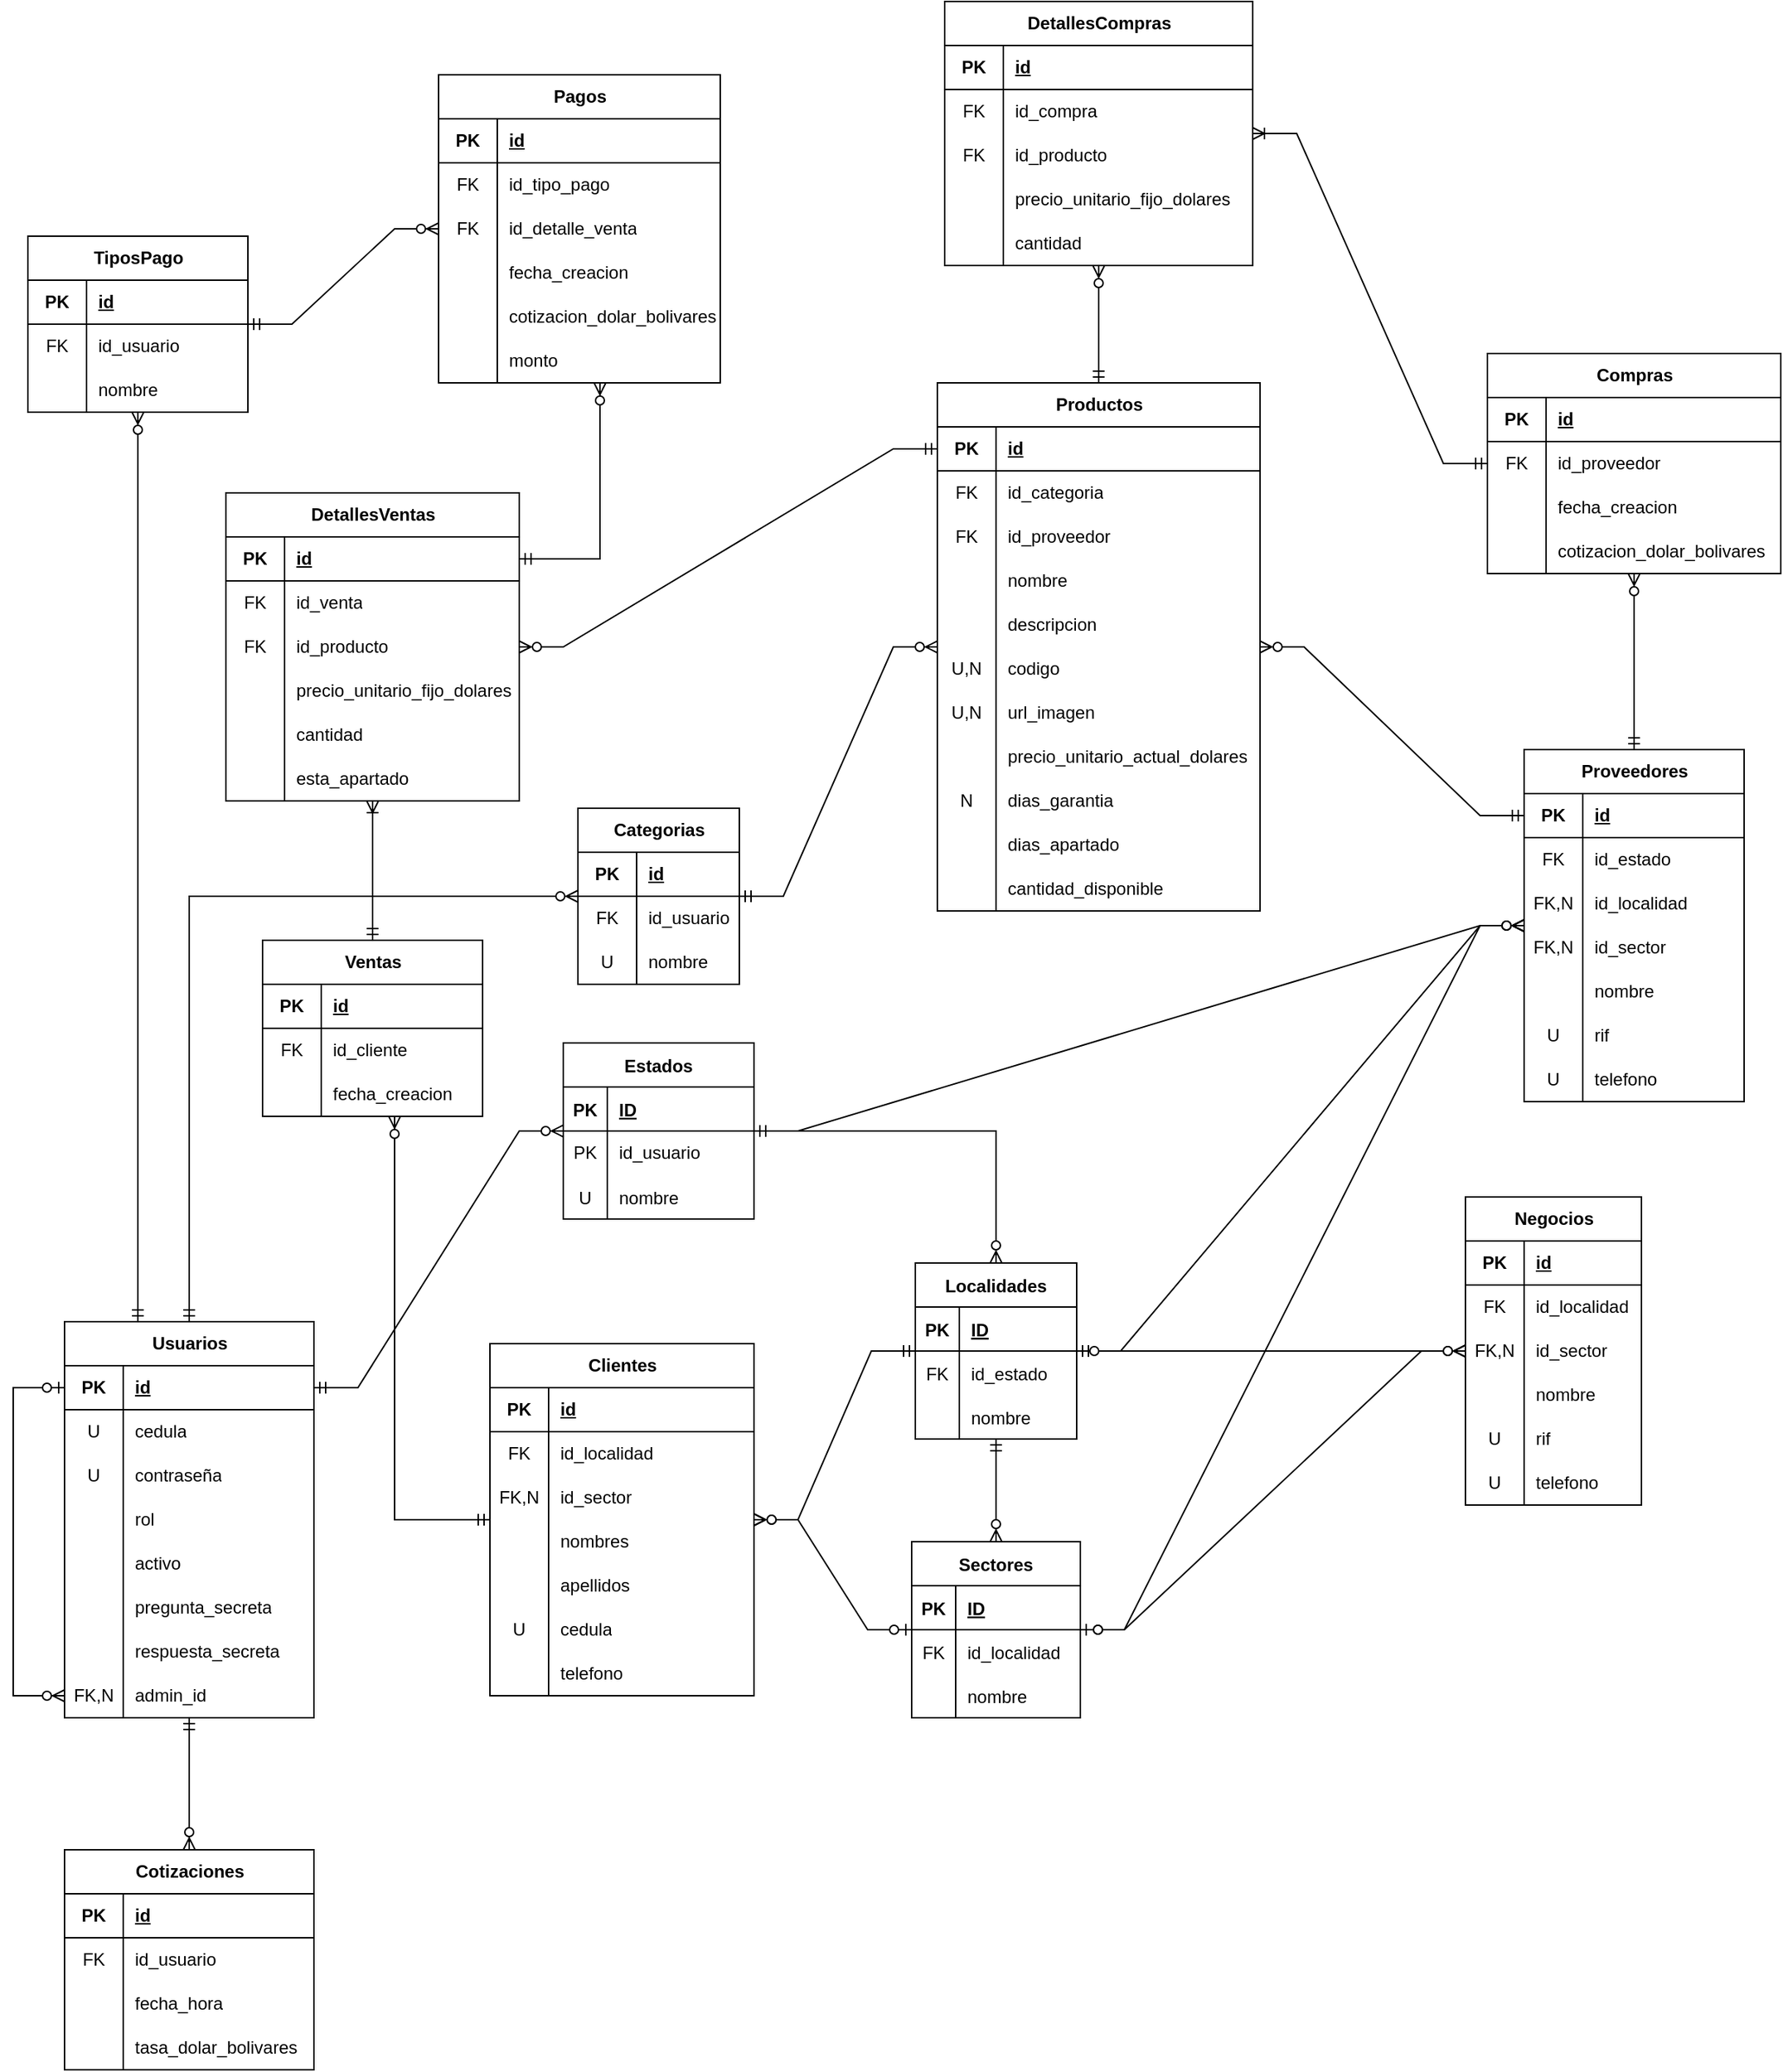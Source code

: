 <mxfile version="26.0.9">
  <diagram name="ERD" id="BRiLwdztXJArvuUFh1Ut">
    <mxGraphModel dx="1400" dy="1884" grid="0" gridSize="10" guides="1" tooltips="1" connect="1" arrows="1" fold="1" page="1" pageScale="1" pageWidth="827" pageHeight="1169" math="0" shadow="0">
      <root>
        <mxCell id="0" />
        <mxCell id="1" parent="0" />
        <mxCell id="PeRNMODVPCPIkMM7sle4-1" value="Usuarios" style="shape=table;startSize=30;container=1;collapsible=1;childLayout=tableLayout;fixedRows=1;rowLines=0;fontStyle=1;align=center;resizeLast=1;html=1;" parent="1" vertex="1">
          <mxGeometry x="268" y="50" width="170" height="270" as="geometry" />
        </mxCell>
        <mxCell id="PeRNMODVPCPIkMM7sle4-2" value="" style="shape=tableRow;horizontal=0;startSize=0;swimlaneHead=0;swimlaneBody=0;fillColor=none;collapsible=0;dropTarget=0;points=[[0,0.5],[1,0.5]];portConstraint=eastwest;top=0;left=0;right=0;bottom=1;" parent="PeRNMODVPCPIkMM7sle4-1" vertex="1">
          <mxGeometry y="30" width="170" height="30" as="geometry" />
        </mxCell>
        <mxCell id="PeRNMODVPCPIkMM7sle4-3" value="PK" style="shape=partialRectangle;connectable=0;fillColor=none;top=0;left=0;bottom=0;right=0;fontStyle=1;overflow=hidden;whiteSpace=wrap;html=1;" parent="PeRNMODVPCPIkMM7sle4-2" vertex="1">
          <mxGeometry width="40" height="30" as="geometry">
            <mxRectangle width="40" height="30" as="alternateBounds" />
          </mxGeometry>
        </mxCell>
        <mxCell id="PeRNMODVPCPIkMM7sle4-4" value="id" style="shape=partialRectangle;connectable=0;fillColor=none;top=0;left=0;bottom=0;right=0;align=left;spacingLeft=6;fontStyle=5;overflow=hidden;whiteSpace=wrap;html=1;" parent="PeRNMODVPCPIkMM7sle4-2" vertex="1">
          <mxGeometry x="40" width="130" height="30" as="geometry">
            <mxRectangle width="130" height="30" as="alternateBounds" />
          </mxGeometry>
        </mxCell>
        <mxCell id="PeRNMODVPCPIkMM7sle4-5" value="" style="shape=tableRow;horizontal=0;startSize=0;swimlaneHead=0;swimlaneBody=0;fillColor=none;collapsible=0;dropTarget=0;points=[[0,0.5],[1,0.5]];portConstraint=eastwest;top=0;left=0;right=0;bottom=0;" parent="PeRNMODVPCPIkMM7sle4-1" vertex="1">
          <mxGeometry y="60" width="170" height="30" as="geometry" />
        </mxCell>
        <mxCell id="PeRNMODVPCPIkMM7sle4-6" value="U" style="shape=partialRectangle;connectable=0;fillColor=none;top=0;left=0;bottom=0;right=0;editable=1;overflow=hidden;whiteSpace=wrap;html=1;" parent="PeRNMODVPCPIkMM7sle4-5" vertex="1">
          <mxGeometry width="40" height="30" as="geometry">
            <mxRectangle width="40" height="30" as="alternateBounds" />
          </mxGeometry>
        </mxCell>
        <mxCell id="PeRNMODVPCPIkMM7sle4-7" value="cedula" style="shape=partialRectangle;connectable=0;fillColor=none;top=0;left=0;bottom=0;right=0;align=left;spacingLeft=6;overflow=hidden;whiteSpace=wrap;html=1;" parent="PeRNMODVPCPIkMM7sle4-5" vertex="1">
          <mxGeometry x="40" width="130" height="30" as="geometry">
            <mxRectangle width="130" height="30" as="alternateBounds" />
          </mxGeometry>
        </mxCell>
        <mxCell id="PeRNMODVPCPIkMM7sle4-8" value="" style="shape=tableRow;horizontal=0;startSize=0;swimlaneHead=0;swimlaneBody=0;fillColor=none;collapsible=0;dropTarget=0;points=[[0,0.5],[1,0.5]];portConstraint=eastwest;top=0;left=0;right=0;bottom=0;" parent="PeRNMODVPCPIkMM7sle4-1" vertex="1">
          <mxGeometry y="90" width="170" height="30" as="geometry" />
        </mxCell>
        <mxCell id="PeRNMODVPCPIkMM7sle4-9" value="U" style="shape=partialRectangle;connectable=0;fillColor=none;top=0;left=0;bottom=0;right=0;editable=1;overflow=hidden;whiteSpace=wrap;html=1;" parent="PeRNMODVPCPIkMM7sle4-8" vertex="1">
          <mxGeometry width="40" height="30" as="geometry">
            <mxRectangle width="40" height="30" as="alternateBounds" />
          </mxGeometry>
        </mxCell>
        <mxCell id="PeRNMODVPCPIkMM7sle4-10" value="contraseña" style="shape=partialRectangle;connectable=0;fillColor=none;top=0;left=0;bottom=0;right=0;align=left;spacingLeft=6;overflow=hidden;whiteSpace=wrap;html=1;" parent="PeRNMODVPCPIkMM7sle4-8" vertex="1">
          <mxGeometry x="40" width="130" height="30" as="geometry">
            <mxRectangle width="130" height="30" as="alternateBounds" />
          </mxGeometry>
        </mxCell>
        <mxCell id="PeRNMODVPCPIkMM7sle4-24" value="" style="shape=tableRow;horizontal=0;startSize=0;swimlaneHead=0;swimlaneBody=0;fillColor=none;collapsible=0;dropTarget=0;points=[[0,0.5],[1,0.5]];portConstraint=eastwest;top=0;left=0;right=0;bottom=0;" parent="PeRNMODVPCPIkMM7sle4-1" vertex="1">
          <mxGeometry y="120" width="170" height="30" as="geometry" />
        </mxCell>
        <mxCell id="PeRNMODVPCPIkMM7sle4-25" value="" style="shape=partialRectangle;connectable=0;fillColor=none;top=0;left=0;bottom=0;right=0;editable=1;overflow=hidden;whiteSpace=wrap;html=1;" parent="PeRNMODVPCPIkMM7sle4-24" vertex="1">
          <mxGeometry width="40" height="30" as="geometry">
            <mxRectangle width="40" height="30" as="alternateBounds" />
          </mxGeometry>
        </mxCell>
        <mxCell id="PeRNMODVPCPIkMM7sle4-26" value="rol" style="shape=partialRectangle;connectable=0;fillColor=none;top=0;left=0;bottom=0;right=0;align=left;spacingLeft=6;overflow=hidden;whiteSpace=wrap;html=1;" parent="PeRNMODVPCPIkMM7sle4-24" vertex="1">
          <mxGeometry x="40" width="130" height="30" as="geometry">
            <mxRectangle width="130" height="30" as="alternateBounds" />
          </mxGeometry>
        </mxCell>
        <mxCell id="PeRNMODVPCPIkMM7sle4-63" value="" style="shape=tableRow;horizontal=0;startSize=0;swimlaneHead=0;swimlaneBody=0;fillColor=none;collapsible=0;dropTarget=0;points=[[0,0.5],[1,0.5]];portConstraint=eastwest;top=0;left=0;right=0;bottom=0;" parent="PeRNMODVPCPIkMM7sle4-1" vertex="1">
          <mxGeometry y="150" width="170" height="30" as="geometry" />
        </mxCell>
        <mxCell id="PeRNMODVPCPIkMM7sle4-64" value="" style="shape=partialRectangle;connectable=0;fillColor=none;top=0;left=0;bottom=0;right=0;editable=1;overflow=hidden;whiteSpace=wrap;html=1;" parent="PeRNMODVPCPIkMM7sle4-63" vertex="1">
          <mxGeometry width="40" height="30" as="geometry">
            <mxRectangle width="40" height="30" as="alternateBounds" />
          </mxGeometry>
        </mxCell>
        <mxCell id="PeRNMODVPCPIkMM7sle4-65" value="activo" style="shape=partialRectangle;connectable=0;fillColor=none;top=0;left=0;bottom=0;right=0;align=left;spacingLeft=6;overflow=hidden;whiteSpace=wrap;html=1;" parent="PeRNMODVPCPIkMM7sle4-63" vertex="1">
          <mxGeometry x="40" width="130" height="30" as="geometry">
            <mxRectangle width="130" height="30" as="alternateBounds" />
          </mxGeometry>
        </mxCell>
        <mxCell id="PeRNMODVPCPIkMM7sle4-66" value="" style="shape=tableRow;horizontal=0;startSize=0;swimlaneHead=0;swimlaneBody=0;fillColor=none;collapsible=0;dropTarget=0;points=[[0,0.5],[1,0.5]];portConstraint=eastwest;top=0;left=0;right=0;bottom=0;" parent="PeRNMODVPCPIkMM7sle4-1" vertex="1">
          <mxGeometry y="180" width="170" height="30" as="geometry" />
        </mxCell>
        <mxCell id="PeRNMODVPCPIkMM7sle4-67" value="" style="shape=partialRectangle;connectable=0;fillColor=none;top=0;left=0;bottom=0;right=0;editable=1;overflow=hidden;whiteSpace=wrap;html=1;" parent="PeRNMODVPCPIkMM7sle4-66" vertex="1">
          <mxGeometry width="40" height="30" as="geometry">
            <mxRectangle width="40" height="30" as="alternateBounds" />
          </mxGeometry>
        </mxCell>
        <mxCell id="PeRNMODVPCPIkMM7sle4-68" value="pregunta_secreta" style="shape=partialRectangle;connectable=0;fillColor=none;top=0;left=0;bottom=0;right=0;align=left;spacingLeft=6;overflow=hidden;whiteSpace=wrap;html=1;" parent="PeRNMODVPCPIkMM7sle4-66" vertex="1">
          <mxGeometry x="40" width="130" height="30" as="geometry">
            <mxRectangle width="130" height="30" as="alternateBounds" />
          </mxGeometry>
        </mxCell>
        <mxCell id="PeRNMODVPCPIkMM7sle4-69" value="" style="shape=tableRow;horizontal=0;startSize=0;swimlaneHead=0;swimlaneBody=0;fillColor=none;collapsible=0;dropTarget=0;points=[[0,0.5],[1,0.5]];portConstraint=eastwest;top=0;left=0;right=0;bottom=0;" parent="PeRNMODVPCPIkMM7sle4-1" vertex="1">
          <mxGeometry y="210" width="170" height="30" as="geometry" />
        </mxCell>
        <mxCell id="PeRNMODVPCPIkMM7sle4-70" value="" style="shape=partialRectangle;connectable=0;fillColor=none;top=0;left=0;bottom=0;right=0;editable=1;overflow=hidden;whiteSpace=wrap;html=1;" parent="PeRNMODVPCPIkMM7sle4-69" vertex="1">
          <mxGeometry width="40" height="30" as="geometry">
            <mxRectangle width="40" height="30" as="alternateBounds" />
          </mxGeometry>
        </mxCell>
        <mxCell id="PeRNMODVPCPIkMM7sle4-71" value="respuesta_secreta" style="shape=partialRectangle;connectable=0;fillColor=none;top=0;left=0;bottom=0;right=0;align=left;spacingLeft=6;overflow=hidden;whiteSpace=wrap;html=1;" parent="PeRNMODVPCPIkMM7sle4-69" vertex="1">
          <mxGeometry x="40" width="130" height="30" as="geometry">
            <mxRectangle width="130" height="30" as="alternateBounds" />
          </mxGeometry>
        </mxCell>
        <mxCell id="PeRNMODVPCPIkMM7sle4-72" value="" style="shape=tableRow;horizontal=0;startSize=0;swimlaneHead=0;swimlaneBody=0;fillColor=none;collapsible=0;dropTarget=0;points=[[0,0.5],[1,0.5]];portConstraint=eastwest;top=0;left=0;right=0;bottom=0;" parent="PeRNMODVPCPIkMM7sle4-1" vertex="1">
          <mxGeometry y="240" width="170" height="30" as="geometry" />
        </mxCell>
        <mxCell id="PeRNMODVPCPIkMM7sle4-73" value="FK,N" style="shape=partialRectangle;connectable=0;fillColor=none;top=0;left=0;bottom=0;right=0;editable=1;overflow=hidden;whiteSpace=wrap;html=1;" parent="PeRNMODVPCPIkMM7sle4-72" vertex="1">
          <mxGeometry width="40" height="30" as="geometry">
            <mxRectangle width="40" height="30" as="alternateBounds" />
          </mxGeometry>
        </mxCell>
        <mxCell id="PeRNMODVPCPIkMM7sle4-74" value="admin_id" style="shape=partialRectangle;connectable=0;fillColor=none;top=0;left=0;bottom=0;right=0;align=left;spacingLeft=6;overflow=hidden;whiteSpace=wrap;html=1;" parent="PeRNMODVPCPIkMM7sle4-72" vertex="1">
          <mxGeometry x="40" width="130" height="30" as="geometry">
            <mxRectangle width="130" height="30" as="alternateBounds" />
          </mxGeometry>
        </mxCell>
        <mxCell id="qt07oIae6Q7Z7L00bDat-2" value="" style="fontSize=12;html=1;endArrow=ERzeroToMany;startArrow=ERzeroToOne;rounded=0;edgeStyle=elbowEdgeStyle;" parent="PeRNMODVPCPIkMM7sle4-1" source="PeRNMODVPCPIkMM7sle4-2" target="PeRNMODVPCPIkMM7sle4-72" edge="1">
          <mxGeometry width="100" height="100" relative="1" as="geometry">
            <mxPoint x="-45" y="130" as="sourcePoint" />
            <mxPoint x="55" y="30" as="targetPoint" />
            <Array as="points">
              <mxPoint x="-35" y="160" />
            </Array>
          </mxGeometry>
        </mxCell>
        <mxCell id="PeRNMODVPCPIkMM7sle4-27" value="Clientes" style="shape=table;startSize=30;container=1;collapsible=1;childLayout=tableLayout;fixedRows=1;rowLines=0;fontStyle=1;align=center;resizeLast=1;html=1;" parent="1" vertex="1">
          <mxGeometry x="558" y="65" width="180" height="240" as="geometry" />
        </mxCell>
        <mxCell id="PeRNMODVPCPIkMM7sle4-28" value="" style="shape=tableRow;horizontal=0;startSize=0;swimlaneHead=0;swimlaneBody=0;fillColor=none;collapsible=0;dropTarget=0;points=[[0,0.5],[1,0.5]];portConstraint=eastwest;top=0;left=0;right=0;bottom=1;" parent="PeRNMODVPCPIkMM7sle4-27" vertex="1">
          <mxGeometry y="30" width="180" height="30" as="geometry" />
        </mxCell>
        <mxCell id="PeRNMODVPCPIkMM7sle4-29" value="PK" style="shape=partialRectangle;connectable=0;fillColor=none;top=0;left=0;bottom=0;right=0;fontStyle=1;overflow=hidden;whiteSpace=wrap;html=1;" parent="PeRNMODVPCPIkMM7sle4-28" vertex="1">
          <mxGeometry width="40" height="30" as="geometry">
            <mxRectangle width="40" height="30" as="alternateBounds" />
          </mxGeometry>
        </mxCell>
        <mxCell id="PeRNMODVPCPIkMM7sle4-30" value="id" style="shape=partialRectangle;connectable=0;fillColor=none;top=0;left=0;bottom=0;right=0;align=left;spacingLeft=6;fontStyle=5;overflow=hidden;whiteSpace=wrap;html=1;" parent="PeRNMODVPCPIkMM7sle4-28" vertex="1">
          <mxGeometry x="40" width="140" height="30" as="geometry">
            <mxRectangle width="140" height="30" as="alternateBounds" />
          </mxGeometry>
        </mxCell>
        <mxCell id="PeRNMODVPCPIkMM7sle4-52" value="" style="shape=tableRow;horizontal=0;startSize=0;swimlaneHead=0;swimlaneBody=0;fillColor=none;collapsible=0;dropTarget=0;points=[[0,0.5],[1,0.5]];portConstraint=eastwest;top=0;left=0;right=0;bottom=0;" parent="PeRNMODVPCPIkMM7sle4-27" vertex="1">
          <mxGeometry y="60" width="180" height="30" as="geometry" />
        </mxCell>
        <mxCell id="PeRNMODVPCPIkMM7sle4-53" value="FK" style="shape=partialRectangle;connectable=0;fillColor=none;top=0;left=0;bottom=0;right=0;editable=1;overflow=hidden;whiteSpace=wrap;html=1;" parent="PeRNMODVPCPIkMM7sle4-52" vertex="1">
          <mxGeometry width="40" height="30" as="geometry">
            <mxRectangle width="40" height="30" as="alternateBounds" />
          </mxGeometry>
        </mxCell>
        <mxCell id="PeRNMODVPCPIkMM7sle4-54" value="id_localidad" style="shape=partialRectangle;connectable=0;fillColor=none;top=0;left=0;bottom=0;right=0;align=left;spacingLeft=6;overflow=hidden;whiteSpace=wrap;html=1;" parent="PeRNMODVPCPIkMM7sle4-52" vertex="1">
          <mxGeometry x="40" width="140" height="30" as="geometry">
            <mxRectangle width="140" height="30" as="alternateBounds" />
          </mxGeometry>
        </mxCell>
        <mxCell id="PeRNMODVPCPIkMM7sle4-55" value="" style="shape=tableRow;horizontal=0;startSize=0;swimlaneHead=0;swimlaneBody=0;fillColor=none;collapsible=0;dropTarget=0;points=[[0,0.5],[1,0.5]];portConstraint=eastwest;top=0;left=0;right=0;bottom=0;" parent="PeRNMODVPCPIkMM7sle4-27" vertex="1">
          <mxGeometry y="90" width="180" height="30" as="geometry" />
        </mxCell>
        <mxCell id="PeRNMODVPCPIkMM7sle4-56" value="FK,N" style="shape=partialRectangle;connectable=0;fillColor=none;top=0;left=0;bottom=0;right=0;editable=1;overflow=hidden;whiteSpace=wrap;html=1;" parent="PeRNMODVPCPIkMM7sle4-55" vertex="1">
          <mxGeometry width="40" height="30" as="geometry">
            <mxRectangle width="40" height="30" as="alternateBounds" />
          </mxGeometry>
        </mxCell>
        <mxCell id="PeRNMODVPCPIkMM7sle4-57" value="id_sector" style="shape=partialRectangle;connectable=0;fillColor=none;top=0;left=0;bottom=0;right=0;align=left;spacingLeft=6;overflow=hidden;whiteSpace=wrap;html=1;" parent="PeRNMODVPCPIkMM7sle4-55" vertex="1">
          <mxGeometry x="40" width="140" height="30" as="geometry">
            <mxRectangle width="140" height="30" as="alternateBounds" />
          </mxGeometry>
        </mxCell>
        <mxCell id="PeRNMODVPCPIkMM7sle4-31" value="" style="shape=tableRow;horizontal=0;startSize=0;swimlaneHead=0;swimlaneBody=0;fillColor=none;collapsible=0;dropTarget=0;points=[[0,0.5],[1,0.5]];portConstraint=eastwest;top=0;left=0;right=0;bottom=0;" parent="PeRNMODVPCPIkMM7sle4-27" vertex="1">
          <mxGeometry y="120" width="180" height="30" as="geometry" />
        </mxCell>
        <mxCell id="PeRNMODVPCPIkMM7sle4-32" value="" style="shape=partialRectangle;connectable=0;fillColor=none;top=0;left=0;bottom=0;right=0;editable=1;overflow=hidden;whiteSpace=wrap;html=1;" parent="PeRNMODVPCPIkMM7sle4-31" vertex="1">
          <mxGeometry width="40" height="30" as="geometry">
            <mxRectangle width="40" height="30" as="alternateBounds" />
          </mxGeometry>
        </mxCell>
        <mxCell id="PeRNMODVPCPIkMM7sle4-33" value="nombres" style="shape=partialRectangle;connectable=0;fillColor=none;top=0;left=0;bottom=0;right=0;align=left;spacingLeft=6;overflow=hidden;whiteSpace=wrap;html=1;" parent="PeRNMODVPCPIkMM7sle4-31" vertex="1">
          <mxGeometry x="40" width="140" height="30" as="geometry">
            <mxRectangle width="140" height="30" as="alternateBounds" />
          </mxGeometry>
        </mxCell>
        <mxCell id="PeRNMODVPCPIkMM7sle4-34" value="" style="shape=tableRow;horizontal=0;startSize=0;swimlaneHead=0;swimlaneBody=0;fillColor=none;collapsible=0;dropTarget=0;points=[[0,0.5],[1,0.5]];portConstraint=eastwest;top=0;left=0;right=0;bottom=0;" parent="PeRNMODVPCPIkMM7sle4-27" vertex="1">
          <mxGeometry y="150" width="180" height="30" as="geometry" />
        </mxCell>
        <mxCell id="PeRNMODVPCPIkMM7sle4-35" value="" style="shape=partialRectangle;connectable=0;fillColor=none;top=0;left=0;bottom=0;right=0;editable=1;overflow=hidden;whiteSpace=wrap;html=1;" parent="PeRNMODVPCPIkMM7sle4-34" vertex="1">
          <mxGeometry width="40" height="30" as="geometry">
            <mxRectangle width="40" height="30" as="alternateBounds" />
          </mxGeometry>
        </mxCell>
        <mxCell id="PeRNMODVPCPIkMM7sle4-36" value="apellidos" style="shape=partialRectangle;connectable=0;fillColor=none;top=0;left=0;bottom=0;right=0;align=left;spacingLeft=6;overflow=hidden;whiteSpace=wrap;html=1;" parent="PeRNMODVPCPIkMM7sle4-34" vertex="1">
          <mxGeometry x="40" width="140" height="30" as="geometry">
            <mxRectangle width="140" height="30" as="alternateBounds" />
          </mxGeometry>
        </mxCell>
        <mxCell id="PeRNMODVPCPIkMM7sle4-37" value="" style="shape=tableRow;horizontal=0;startSize=0;swimlaneHead=0;swimlaneBody=0;fillColor=none;collapsible=0;dropTarget=0;points=[[0,0.5],[1,0.5]];portConstraint=eastwest;top=0;left=0;right=0;bottom=0;" parent="PeRNMODVPCPIkMM7sle4-27" vertex="1">
          <mxGeometry y="180" width="180" height="30" as="geometry" />
        </mxCell>
        <mxCell id="PeRNMODVPCPIkMM7sle4-38" value="U" style="shape=partialRectangle;connectable=0;fillColor=none;top=0;left=0;bottom=0;right=0;editable=1;overflow=hidden;whiteSpace=wrap;html=1;" parent="PeRNMODVPCPIkMM7sle4-37" vertex="1">
          <mxGeometry width="40" height="30" as="geometry">
            <mxRectangle width="40" height="30" as="alternateBounds" />
          </mxGeometry>
        </mxCell>
        <mxCell id="PeRNMODVPCPIkMM7sle4-39" value="cedula" style="shape=partialRectangle;connectable=0;fillColor=none;top=0;left=0;bottom=0;right=0;align=left;spacingLeft=6;overflow=hidden;whiteSpace=wrap;html=1;" parent="PeRNMODVPCPIkMM7sle4-37" vertex="1">
          <mxGeometry x="40" width="140" height="30" as="geometry">
            <mxRectangle width="140" height="30" as="alternateBounds" />
          </mxGeometry>
        </mxCell>
        <mxCell id="PeRNMODVPCPIkMM7sle4-40" value="" style="shape=tableRow;horizontal=0;startSize=0;swimlaneHead=0;swimlaneBody=0;fillColor=none;collapsible=0;dropTarget=0;points=[[0,0.5],[1,0.5]];portConstraint=eastwest;top=0;left=0;right=0;bottom=0;" parent="PeRNMODVPCPIkMM7sle4-27" vertex="1">
          <mxGeometry y="210" width="180" height="30" as="geometry" />
        </mxCell>
        <mxCell id="PeRNMODVPCPIkMM7sle4-41" value="" style="shape=partialRectangle;connectable=0;fillColor=none;top=0;left=0;bottom=0;right=0;editable=1;overflow=hidden;whiteSpace=wrap;html=1;" parent="PeRNMODVPCPIkMM7sle4-40" vertex="1">
          <mxGeometry width="40" height="30" as="geometry">
            <mxRectangle width="40" height="30" as="alternateBounds" />
          </mxGeometry>
        </mxCell>
        <mxCell id="PeRNMODVPCPIkMM7sle4-42" value="telefono" style="shape=partialRectangle;connectable=0;fillColor=none;top=0;left=0;bottom=0;right=0;align=left;spacingLeft=6;overflow=hidden;whiteSpace=wrap;html=1;" parent="PeRNMODVPCPIkMM7sle4-40" vertex="1">
          <mxGeometry x="40" width="140" height="30" as="geometry">
            <mxRectangle width="140" height="30" as="alternateBounds" />
          </mxGeometry>
        </mxCell>
        <mxCell id="uCdSIYqcb21Cv6pojrBF-14" value="Estados" style="shape=table;startSize=30;container=1;collapsible=1;childLayout=tableLayout;fixedRows=1;rowLines=0;fontStyle=1;align=center;resizeLast=1;" parent="1" vertex="1">
          <mxGeometry x="608" y="-140" width="130" height="120" as="geometry" />
        </mxCell>
        <mxCell id="uCdSIYqcb21Cv6pojrBF-15" value="" style="shape=tableRow;horizontal=0;startSize=0;swimlaneHead=0;swimlaneBody=0;fillColor=none;collapsible=0;dropTarget=0;points=[[0,0.5],[1,0.5]];portConstraint=eastwest;top=0;left=0;right=0;bottom=1;" parent="uCdSIYqcb21Cv6pojrBF-14" vertex="1">
          <mxGeometry y="30" width="130" height="30" as="geometry" />
        </mxCell>
        <mxCell id="uCdSIYqcb21Cv6pojrBF-16" value="PK" style="shape=partialRectangle;connectable=0;fillColor=none;top=0;left=0;bottom=0;right=0;fontStyle=1;overflow=hidden;" parent="uCdSIYqcb21Cv6pojrBF-15" vertex="1">
          <mxGeometry width="30" height="30" as="geometry">
            <mxRectangle width="30" height="30" as="alternateBounds" />
          </mxGeometry>
        </mxCell>
        <mxCell id="uCdSIYqcb21Cv6pojrBF-17" value="ID" style="shape=partialRectangle;connectable=0;fillColor=none;top=0;left=0;bottom=0;right=0;align=left;spacingLeft=6;fontStyle=5;overflow=hidden;" parent="uCdSIYqcb21Cv6pojrBF-15" vertex="1">
          <mxGeometry x="30" width="100" height="30" as="geometry">
            <mxRectangle width="100" height="30" as="alternateBounds" />
          </mxGeometry>
        </mxCell>
        <mxCell id="7Dfp2oAcMnjeS8blXKSu-383" value="" style="shape=tableRow;horizontal=0;startSize=0;swimlaneHead=0;swimlaneBody=0;fillColor=none;collapsible=0;dropTarget=0;points=[[0,0.5],[1,0.5]];portConstraint=eastwest;top=0;left=0;right=0;bottom=0;" parent="uCdSIYqcb21Cv6pojrBF-14" vertex="1">
          <mxGeometry y="60" width="130" height="30" as="geometry" />
        </mxCell>
        <mxCell id="7Dfp2oAcMnjeS8blXKSu-384" value="PK" style="shape=partialRectangle;connectable=0;fillColor=none;top=0;left=0;bottom=0;right=0;editable=1;overflow=hidden;whiteSpace=wrap;html=1;" parent="7Dfp2oAcMnjeS8blXKSu-383" vertex="1">
          <mxGeometry width="30" height="30" as="geometry">
            <mxRectangle width="30" height="30" as="alternateBounds" />
          </mxGeometry>
        </mxCell>
        <mxCell id="7Dfp2oAcMnjeS8blXKSu-385" value="id_usuario" style="shape=partialRectangle;connectable=0;fillColor=none;top=0;left=0;bottom=0;right=0;align=left;spacingLeft=6;overflow=hidden;whiteSpace=wrap;html=1;" parent="7Dfp2oAcMnjeS8blXKSu-383" vertex="1">
          <mxGeometry x="30" width="100" height="30" as="geometry">
            <mxRectangle width="100" height="30" as="alternateBounds" />
          </mxGeometry>
        </mxCell>
        <mxCell id="uCdSIYqcb21Cv6pojrBF-18" value="" style="shape=tableRow;horizontal=0;startSize=0;swimlaneHead=0;swimlaneBody=0;fillColor=none;collapsible=0;dropTarget=0;points=[[0,0.5],[1,0.5]];portConstraint=eastwest;top=0;left=0;right=0;bottom=0;" parent="uCdSIYqcb21Cv6pojrBF-14" vertex="1">
          <mxGeometry y="90" width="130" height="30" as="geometry" />
        </mxCell>
        <mxCell id="uCdSIYqcb21Cv6pojrBF-19" value="U" style="shape=partialRectangle;connectable=0;fillColor=none;top=0;left=0;bottom=0;right=0;editable=1;overflow=hidden;" parent="uCdSIYqcb21Cv6pojrBF-18" vertex="1">
          <mxGeometry width="30" height="30" as="geometry">
            <mxRectangle width="30" height="30" as="alternateBounds" />
          </mxGeometry>
        </mxCell>
        <mxCell id="uCdSIYqcb21Cv6pojrBF-20" value="nombre" style="shape=partialRectangle;connectable=0;fillColor=none;top=0;left=0;bottom=0;right=0;align=left;spacingLeft=6;overflow=hidden;" parent="uCdSIYqcb21Cv6pojrBF-18" vertex="1">
          <mxGeometry x="30" width="100" height="30" as="geometry">
            <mxRectangle width="100" height="30" as="alternateBounds" />
          </mxGeometry>
        </mxCell>
        <mxCell id="uCdSIYqcb21Cv6pojrBF-27" value="Localidades" style="shape=table;startSize=30;container=1;collapsible=1;childLayout=tableLayout;fixedRows=1;rowLines=0;fontStyle=1;align=center;resizeLast=1;" parent="1" vertex="1">
          <mxGeometry x="848" y="10" width="110" height="120" as="geometry" />
        </mxCell>
        <mxCell id="uCdSIYqcb21Cv6pojrBF-28" value="" style="shape=tableRow;horizontal=0;startSize=0;swimlaneHead=0;swimlaneBody=0;fillColor=none;collapsible=0;dropTarget=0;points=[[0,0.5],[1,0.5]];portConstraint=eastwest;top=0;left=0;right=0;bottom=1;" parent="uCdSIYqcb21Cv6pojrBF-27" vertex="1">
          <mxGeometry y="30" width="110" height="30" as="geometry" />
        </mxCell>
        <mxCell id="uCdSIYqcb21Cv6pojrBF-29" value="PK" style="shape=partialRectangle;connectable=0;fillColor=none;top=0;left=0;bottom=0;right=0;fontStyle=1;overflow=hidden;" parent="uCdSIYqcb21Cv6pojrBF-28" vertex="1">
          <mxGeometry width="30" height="30" as="geometry">
            <mxRectangle width="30" height="30" as="alternateBounds" />
          </mxGeometry>
        </mxCell>
        <mxCell id="uCdSIYqcb21Cv6pojrBF-30" value="ID" style="shape=partialRectangle;connectable=0;fillColor=none;top=0;left=0;bottom=0;right=0;align=left;spacingLeft=6;fontStyle=5;overflow=hidden;" parent="uCdSIYqcb21Cv6pojrBF-28" vertex="1">
          <mxGeometry x="30" width="80" height="30" as="geometry">
            <mxRectangle width="80" height="30" as="alternateBounds" />
          </mxGeometry>
        </mxCell>
        <mxCell id="uCdSIYqcb21Cv6pojrBF-34" value="" style="shape=tableRow;horizontal=0;startSize=0;swimlaneHead=0;swimlaneBody=0;fillColor=none;collapsible=0;dropTarget=0;points=[[0,0.5],[1,0.5]];portConstraint=eastwest;top=0;left=0;right=0;bottom=0;" parent="uCdSIYqcb21Cv6pojrBF-27" vertex="1">
          <mxGeometry y="60" width="110" height="30" as="geometry" />
        </mxCell>
        <mxCell id="uCdSIYqcb21Cv6pojrBF-35" value="FK" style="shape=partialRectangle;connectable=0;fillColor=none;top=0;left=0;bottom=0;right=0;editable=1;overflow=hidden;" parent="uCdSIYqcb21Cv6pojrBF-34" vertex="1">
          <mxGeometry width="30" height="30" as="geometry">
            <mxRectangle width="30" height="30" as="alternateBounds" />
          </mxGeometry>
        </mxCell>
        <mxCell id="uCdSIYqcb21Cv6pojrBF-36" value="id_estado" style="shape=partialRectangle;connectable=0;fillColor=none;top=0;left=0;bottom=0;right=0;align=left;spacingLeft=6;overflow=hidden;" parent="uCdSIYqcb21Cv6pojrBF-34" vertex="1">
          <mxGeometry x="30" width="80" height="30" as="geometry">
            <mxRectangle width="80" height="30" as="alternateBounds" />
          </mxGeometry>
        </mxCell>
        <mxCell id="uCdSIYqcb21Cv6pojrBF-31" value="" style="shape=tableRow;horizontal=0;startSize=0;swimlaneHead=0;swimlaneBody=0;fillColor=none;collapsible=0;dropTarget=0;points=[[0,0.5],[1,0.5]];portConstraint=eastwest;top=0;left=0;right=0;bottom=0;" parent="uCdSIYqcb21Cv6pojrBF-27" vertex="1">
          <mxGeometry y="90" width="110" height="30" as="geometry" />
        </mxCell>
        <mxCell id="uCdSIYqcb21Cv6pojrBF-32" value="" style="shape=partialRectangle;connectable=0;fillColor=none;top=0;left=0;bottom=0;right=0;editable=1;overflow=hidden;" parent="uCdSIYqcb21Cv6pojrBF-31" vertex="1">
          <mxGeometry width="30" height="30" as="geometry">
            <mxRectangle width="30" height="30" as="alternateBounds" />
          </mxGeometry>
        </mxCell>
        <mxCell id="uCdSIYqcb21Cv6pojrBF-33" value="nombre" style="shape=partialRectangle;connectable=0;fillColor=none;top=0;left=0;bottom=0;right=0;align=left;spacingLeft=6;overflow=hidden;" parent="uCdSIYqcb21Cv6pojrBF-31" vertex="1">
          <mxGeometry x="30" width="80" height="30" as="geometry">
            <mxRectangle width="80" height="30" as="alternateBounds" />
          </mxGeometry>
        </mxCell>
        <mxCell id="uCdSIYqcb21Cv6pojrBF-51" value="Sectores" style="shape=table;startSize=30;container=1;collapsible=1;childLayout=tableLayout;fixedRows=1;rowLines=0;fontStyle=1;align=center;resizeLast=1;" parent="1" vertex="1">
          <mxGeometry x="845.5" y="200" width="115" height="120" as="geometry" />
        </mxCell>
        <mxCell id="uCdSIYqcb21Cv6pojrBF-52" value="" style="shape=tableRow;horizontal=0;startSize=0;swimlaneHead=0;swimlaneBody=0;fillColor=none;collapsible=0;dropTarget=0;points=[[0,0.5],[1,0.5]];portConstraint=eastwest;top=0;left=0;right=0;bottom=1;" parent="uCdSIYqcb21Cv6pojrBF-51" vertex="1">
          <mxGeometry y="30" width="115" height="30" as="geometry" />
        </mxCell>
        <mxCell id="uCdSIYqcb21Cv6pojrBF-53" value="PK" style="shape=partialRectangle;connectable=0;fillColor=none;top=0;left=0;bottom=0;right=0;fontStyle=1;overflow=hidden;" parent="uCdSIYqcb21Cv6pojrBF-52" vertex="1">
          <mxGeometry width="30" height="30" as="geometry">
            <mxRectangle width="30" height="30" as="alternateBounds" />
          </mxGeometry>
        </mxCell>
        <mxCell id="uCdSIYqcb21Cv6pojrBF-54" value="ID" style="shape=partialRectangle;connectable=0;fillColor=none;top=0;left=0;bottom=0;right=0;align=left;spacingLeft=6;fontStyle=5;overflow=hidden;" parent="uCdSIYqcb21Cv6pojrBF-52" vertex="1">
          <mxGeometry x="30" width="85" height="30" as="geometry">
            <mxRectangle width="85" height="30" as="alternateBounds" />
          </mxGeometry>
        </mxCell>
        <mxCell id="uCdSIYqcb21Cv6pojrBF-58" value="" style="shape=tableRow;horizontal=0;startSize=0;swimlaneHead=0;swimlaneBody=0;fillColor=none;collapsible=0;dropTarget=0;points=[[0,0.5],[1,0.5]];portConstraint=eastwest;top=0;left=0;right=0;bottom=0;" parent="uCdSIYqcb21Cv6pojrBF-51" vertex="1">
          <mxGeometry y="60" width="115" height="30" as="geometry" />
        </mxCell>
        <mxCell id="uCdSIYqcb21Cv6pojrBF-59" value="FK" style="shape=partialRectangle;connectable=0;fillColor=none;top=0;left=0;bottom=0;right=0;editable=1;overflow=hidden;" parent="uCdSIYqcb21Cv6pojrBF-58" vertex="1">
          <mxGeometry width="30" height="30" as="geometry">
            <mxRectangle width="30" height="30" as="alternateBounds" />
          </mxGeometry>
        </mxCell>
        <mxCell id="uCdSIYqcb21Cv6pojrBF-60" value="id_localidad" style="shape=partialRectangle;connectable=0;fillColor=none;top=0;left=0;bottom=0;right=0;align=left;spacingLeft=6;overflow=hidden;" parent="uCdSIYqcb21Cv6pojrBF-58" vertex="1">
          <mxGeometry x="30" width="85" height="30" as="geometry">
            <mxRectangle width="85" height="30" as="alternateBounds" />
          </mxGeometry>
        </mxCell>
        <mxCell id="uCdSIYqcb21Cv6pojrBF-55" value="" style="shape=tableRow;horizontal=0;startSize=0;swimlaneHead=0;swimlaneBody=0;fillColor=none;collapsible=0;dropTarget=0;points=[[0,0.5],[1,0.5]];portConstraint=eastwest;top=0;left=0;right=0;bottom=0;" parent="uCdSIYqcb21Cv6pojrBF-51" vertex="1">
          <mxGeometry y="90" width="115" height="30" as="geometry" />
        </mxCell>
        <mxCell id="uCdSIYqcb21Cv6pojrBF-56" value="" style="shape=partialRectangle;connectable=0;fillColor=none;top=0;left=0;bottom=0;right=0;editable=1;overflow=hidden;" parent="uCdSIYqcb21Cv6pojrBF-55" vertex="1">
          <mxGeometry width="30" height="30" as="geometry">
            <mxRectangle width="30" height="30" as="alternateBounds" />
          </mxGeometry>
        </mxCell>
        <mxCell id="uCdSIYqcb21Cv6pojrBF-57" value="nombre" style="shape=partialRectangle;connectable=0;fillColor=none;top=0;left=0;bottom=0;right=0;align=left;spacingLeft=6;overflow=hidden;" parent="uCdSIYqcb21Cv6pojrBF-55" vertex="1">
          <mxGeometry x="30" width="85" height="30" as="geometry">
            <mxRectangle width="85" height="30" as="alternateBounds" />
          </mxGeometry>
        </mxCell>
        <mxCell id="7Dfp2oAcMnjeS8blXKSu-1" value="Productos" style="shape=table;startSize=30;container=1;collapsible=1;childLayout=tableLayout;fixedRows=1;rowLines=0;fontStyle=1;align=center;resizeLast=1;html=1;" parent="1" vertex="1">
          <mxGeometry x="863" y="-590" width="220" height="360" as="geometry" />
        </mxCell>
        <mxCell id="7Dfp2oAcMnjeS8blXKSu-2" value="" style="shape=tableRow;horizontal=0;startSize=0;swimlaneHead=0;swimlaneBody=0;fillColor=none;collapsible=0;dropTarget=0;points=[[0,0.5],[1,0.5]];portConstraint=eastwest;top=0;left=0;right=0;bottom=1;" parent="7Dfp2oAcMnjeS8blXKSu-1" vertex="1">
          <mxGeometry y="30" width="220" height="30" as="geometry" />
        </mxCell>
        <mxCell id="7Dfp2oAcMnjeS8blXKSu-3" value="PK" style="shape=partialRectangle;connectable=0;fillColor=none;top=0;left=0;bottom=0;right=0;fontStyle=1;overflow=hidden;whiteSpace=wrap;html=1;" parent="7Dfp2oAcMnjeS8blXKSu-2" vertex="1">
          <mxGeometry width="40" height="30" as="geometry">
            <mxRectangle width="40" height="30" as="alternateBounds" />
          </mxGeometry>
        </mxCell>
        <mxCell id="7Dfp2oAcMnjeS8blXKSu-4" value="id" style="shape=partialRectangle;connectable=0;fillColor=none;top=0;left=0;bottom=0;right=0;align=left;spacingLeft=6;fontStyle=5;overflow=hidden;whiteSpace=wrap;html=1;" parent="7Dfp2oAcMnjeS8blXKSu-2" vertex="1">
          <mxGeometry x="40" width="180" height="30" as="geometry">
            <mxRectangle width="180" height="30" as="alternateBounds" />
          </mxGeometry>
        </mxCell>
        <mxCell id="7Dfp2oAcMnjeS8blXKSu-40" value="" style="shape=tableRow;horizontal=0;startSize=0;swimlaneHead=0;swimlaneBody=0;fillColor=none;collapsible=0;dropTarget=0;points=[[0,0.5],[1,0.5]];portConstraint=eastwest;top=0;left=0;right=0;bottom=0;" parent="7Dfp2oAcMnjeS8blXKSu-1" vertex="1">
          <mxGeometry y="60" width="220" height="30" as="geometry" />
        </mxCell>
        <mxCell id="7Dfp2oAcMnjeS8blXKSu-41" value="FK" style="shape=partialRectangle;connectable=0;fillColor=none;top=0;left=0;bottom=0;right=0;editable=1;overflow=hidden;whiteSpace=wrap;html=1;" parent="7Dfp2oAcMnjeS8blXKSu-40" vertex="1">
          <mxGeometry width="40" height="30" as="geometry">
            <mxRectangle width="40" height="30" as="alternateBounds" />
          </mxGeometry>
        </mxCell>
        <mxCell id="7Dfp2oAcMnjeS8blXKSu-42" value="id_categoria" style="shape=partialRectangle;connectable=0;fillColor=none;top=0;left=0;bottom=0;right=0;align=left;spacingLeft=6;overflow=hidden;whiteSpace=wrap;html=1;" parent="7Dfp2oAcMnjeS8blXKSu-40" vertex="1">
          <mxGeometry x="40" width="180" height="30" as="geometry">
            <mxRectangle width="180" height="30" as="alternateBounds" />
          </mxGeometry>
        </mxCell>
        <mxCell id="7Dfp2oAcMnjeS8blXKSu-117" value="" style="shape=tableRow;horizontal=0;startSize=0;swimlaneHead=0;swimlaneBody=0;fillColor=none;collapsible=0;dropTarget=0;points=[[0,0.5],[1,0.5]];portConstraint=eastwest;top=0;left=0;right=0;bottom=0;" parent="7Dfp2oAcMnjeS8blXKSu-1" vertex="1">
          <mxGeometry y="90" width="220" height="30" as="geometry" />
        </mxCell>
        <mxCell id="7Dfp2oAcMnjeS8blXKSu-118" value="FK" style="shape=partialRectangle;connectable=0;fillColor=none;top=0;left=0;bottom=0;right=0;editable=1;overflow=hidden;whiteSpace=wrap;html=1;" parent="7Dfp2oAcMnjeS8blXKSu-117" vertex="1">
          <mxGeometry width="40" height="30" as="geometry">
            <mxRectangle width="40" height="30" as="alternateBounds" />
          </mxGeometry>
        </mxCell>
        <mxCell id="7Dfp2oAcMnjeS8blXKSu-119" value="id_proveedor" style="shape=partialRectangle;connectable=0;fillColor=none;top=0;left=0;bottom=0;right=0;align=left;spacingLeft=6;overflow=hidden;whiteSpace=wrap;html=1;" parent="7Dfp2oAcMnjeS8blXKSu-117" vertex="1">
          <mxGeometry x="40" width="180" height="30" as="geometry">
            <mxRectangle width="180" height="30" as="alternateBounds" />
          </mxGeometry>
        </mxCell>
        <mxCell id="7Dfp2oAcMnjeS8blXKSu-23" value="" style="shape=tableRow;horizontal=0;startSize=0;swimlaneHead=0;swimlaneBody=0;fillColor=none;collapsible=0;dropTarget=0;points=[[0,0.5],[1,0.5]];portConstraint=eastwest;top=0;left=0;right=0;bottom=0;" parent="7Dfp2oAcMnjeS8blXKSu-1" vertex="1">
          <mxGeometry y="120" width="220" height="30" as="geometry" />
        </mxCell>
        <mxCell id="7Dfp2oAcMnjeS8blXKSu-24" value="" style="shape=partialRectangle;connectable=0;fillColor=none;top=0;left=0;bottom=0;right=0;editable=1;overflow=hidden;whiteSpace=wrap;html=1;" parent="7Dfp2oAcMnjeS8blXKSu-23" vertex="1">
          <mxGeometry width="40" height="30" as="geometry">
            <mxRectangle width="40" height="30" as="alternateBounds" />
          </mxGeometry>
        </mxCell>
        <mxCell id="7Dfp2oAcMnjeS8blXKSu-25" value="nombre" style="shape=partialRectangle;connectable=0;fillColor=none;top=0;left=0;bottom=0;right=0;align=left;spacingLeft=6;overflow=hidden;whiteSpace=wrap;html=1;" parent="7Dfp2oAcMnjeS8blXKSu-23" vertex="1">
          <mxGeometry x="40" width="180" height="30" as="geometry">
            <mxRectangle width="180" height="30" as="alternateBounds" />
          </mxGeometry>
        </mxCell>
        <mxCell id="7Dfp2oAcMnjeS8blXKSu-53" value="" style="shape=tableRow;horizontal=0;startSize=0;swimlaneHead=0;swimlaneBody=0;fillColor=none;collapsible=0;dropTarget=0;points=[[0,0.5],[1,0.5]];portConstraint=eastwest;top=0;left=0;right=0;bottom=0;" parent="7Dfp2oAcMnjeS8blXKSu-1" vertex="1">
          <mxGeometry y="150" width="220" height="30" as="geometry" />
        </mxCell>
        <mxCell id="7Dfp2oAcMnjeS8blXKSu-54" value="" style="shape=partialRectangle;connectable=0;fillColor=none;top=0;left=0;bottom=0;right=0;editable=1;overflow=hidden;whiteSpace=wrap;html=1;" parent="7Dfp2oAcMnjeS8blXKSu-53" vertex="1">
          <mxGeometry width="40" height="30" as="geometry">
            <mxRectangle width="40" height="30" as="alternateBounds" />
          </mxGeometry>
        </mxCell>
        <mxCell id="7Dfp2oAcMnjeS8blXKSu-55" value="descripcion" style="shape=partialRectangle;connectable=0;fillColor=none;top=0;left=0;bottom=0;right=0;align=left;spacingLeft=6;overflow=hidden;whiteSpace=wrap;html=1;" parent="7Dfp2oAcMnjeS8blXKSu-53" vertex="1">
          <mxGeometry x="40" width="180" height="30" as="geometry">
            <mxRectangle width="180" height="30" as="alternateBounds" />
          </mxGeometry>
        </mxCell>
        <mxCell id="7Dfp2oAcMnjeS8blXKSu-27" value="" style="shape=tableRow;horizontal=0;startSize=0;swimlaneHead=0;swimlaneBody=0;fillColor=none;collapsible=0;dropTarget=0;points=[[0,0.5],[1,0.5]];portConstraint=eastwest;top=0;left=0;right=0;bottom=0;" parent="7Dfp2oAcMnjeS8blXKSu-1" vertex="1">
          <mxGeometry y="180" width="220" height="30" as="geometry" />
        </mxCell>
        <mxCell id="7Dfp2oAcMnjeS8blXKSu-28" value="U,N" style="shape=partialRectangle;connectable=0;fillColor=none;top=0;left=0;bottom=0;right=0;editable=1;overflow=hidden;whiteSpace=wrap;html=1;" parent="7Dfp2oAcMnjeS8blXKSu-27" vertex="1">
          <mxGeometry width="40" height="30" as="geometry">
            <mxRectangle width="40" height="30" as="alternateBounds" />
          </mxGeometry>
        </mxCell>
        <mxCell id="7Dfp2oAcMnjeS8blXKSu-29" value="codigo" style="shape=partialRectangle;connectable=0;fillColor=none;top=0;left=0;bottom=0;right=0;align=left;spacingLeft=6;overflow=hidden;whiteSpace=wrap;html=1;" parent="7Dfp2oAcMnjeS8blXKSu-27" vertex="1">
          <mxGeometry x="40" width="180" height="30" as="geometry">
            <mxRectangle width="180" height="30" as="alternateBounds" />
          </mxGeometry>
        </mxCell>
        <mxCell id="7Dfp2oAcMnjeS8blXKSu-43" value="" style="shape=tableRow;horizontal=0;startSize=0;swimlaneHead=0;swimlaneBody=0;fillColor=none;collapsible=0;dropTarget=0;points=[[0,0.5],[1,0.5]];portConstraint=eastwest;top=0;left=0;right=0;bottom=0;" parent="7Dfp2oAcMnjeS8blXKSu-1" vertex="1">
          <mxGeometry y="210" width="220" height="30" as="geometry" />
        </mxCell>
        <mxCell id="7Dfp2oAcMnjeS8blXKSu-44" value="U,N" style="shape=partialRectangle;connectable=0;fillColor=none;top=0;left=0;bottom=0;right=0;editable=1;overflow=hidden;whiteSpace=wrap;html=1;" parent="7Dfp2oAcMnjeS8blXKSu-43" vertex="1">
          <mxGeometry width="40" height="30" as="geometry">
            <mxRectangle width="40" height="30" as="alternateBounds" />
          </mxGeometry>
        </mxCell>
        <mxCell id="7Dfp2oAcMnjeS8blXKSu-45" value="url_imagen" style="shape=partialRectangle;connectable=0;fillColor=none;top=0;left=0;bottom=0;right=0;align=left;spacingLeft=6;overflow=hidden;whiteSpace=wrap;html=1;" parent="7Dfp2oAcMnjeS8blXKSu-43" vertex="1">
          <mxGeometry x="40" width="180" height="30" as="geometry">
            <mxRectangle width="180" height="30" as="alternateBounds" />
          </mxGeometry>
        </mxCell>
        <mxCell id="7Dfp2oAcMnjeS8blXKSu-46" value="" style="shape=tableRow;horizontal=0;startSize=0;swimlaneHead=0;swimlaneBody=0;fillColor=none;collapsible=0;dropTarget=0;points=[[0,0.5],[1,0.5]];portConstraint=eastwest;top=0;left=0;right=0;bottom=0;" parent="7Dfp2oAcMnjeS8blXKSu-1" vertex="1">
          <mxGeometry y="240" width="220" height="30" as="geometry" />
        </mxCell>
        <mxCell id="7Dfp2oAcMnjeS8blXKSu-47" value="" style="shape=partialRectangle;connectable=0;fillColor=none;top=0;left=0;bottom=0;right=0;editable=1;overflow=hidden;whiteSpace=wrap;html=1;" parent="7Dfp2oAcMnjeS8blXKSu-46" vertex="1">
          <mxGeometry width="40" height="30" as="geometry">
            <mxRectangle width="40" height="30" as="alternateBounds" />
          </mxGeometry>
        </mxCell>
        <mxCell id="7Dfp2oAcMnjeS8blXKSu-48" value="precio_unitario_actual_dolares" style="shape=partialRectangle;connectable=0;fillColor=none;top=0;left=0;bottom=0;right=0;align=left;spacingLeft=6;overflow=hidden;whiteSpace=wrap;html=1;" parent="7Dfp2oAcMnjeS8blXKSu-46" vertex="1">
          <mxGeometry x="40" width="180" height="30" as="geometry">
            <mxRectangle width="180" height="30" as="alternateBounds" />
          </mxGeometry>
        </mxCell>
        <mxCell id="7Dfp2oAcMnjeS8blXKSu-121" value="" style="shape=tableRow;horizontal=0;startSize=0;swimlaneHead=0;swimlaneBody=0;fillColor=none;collapsible=0;dropTarget=0;points=[[0,0.5],[1,0.5]];portConstraint=eastwest;top=0;left=0;right=0;bottom=0;" parent="7Dfp2oAcMnjeS8blXKSu-1" vertex="1">
          <mxGeometry y="270" width="220" height="30" as="geometry" />
        </mxCell>
        <mxCell id="7Dfp2oAcMnjeS8blXKSu-122" value="N" style="shape=partialRectangle;connectable=0;fillColor=none;top=0;left=0;bottom=0;right=0;editable=1;overflow=hidden;whiteSpace=wrap;html=1;" parent="7Dfp2oAcMnjeS8blXKSu-121" vertex="1">
          <mxGeometry width="40" height="30" as="geometry">
            <mxRectangle width="40" height="30" as="alternateBounds" />
          </mxGeometry>
        </mxCell>
        <mxCell id="7Dfp2oAcMnjeS8blXKSu-123" value="dias_garantia" style="shape=partialRectangle;connectable=0;fillColor=none;top=0;left=0;bottom=0;right=0;align=left;spacingLeft=6;overflow=hidden;whiteSpace=wrap;html=1;" parent="7Dfp2oAcMnjeS8blXKSu-121" vertex="1">
          <mxGeometry x="40" width="180" height="30" as="geometry">
            <mxRectangle width="180" height="30" as="alternateBounds" />
          </mxGeometry>
        </mxCell>
        <mxCell id="7Dfp2oAcMnjeS8blXKSu-355" value="" style="shape=tableRow;horizontal=0;startSize=0;swimlaneHead=0;swimlaneBody=0;fillColor=none;collapsible=0;dropTarget=0;points=[[0,0.5],[1,0.5]];portConstraint=eastwest;top=0;left=0;right=0;bottom=0;" parent="7Dfp2oAcMnjeS8blXKSu-1" vertex="1">
          <mxGeometry y="300" width="220" height="30" as="geometry" />
        </mxCell>
        <mxCell id="7Dfp2oAcMnjeS8blXKSu-356" value="" style="shape=partialRectangle;connectable=0;fillColor=none;top=0;left=0;bottom=0;right=0;editable=1;overflow=hidden;whiteSpace=wrap;html=1;" parent="7Dfp2oAcMnjeS8blXKSu-355" vertex="1">
          <mxGeometry width="40" height="30" as="geometry">
            <mxRectangle width="40" height="30" as="alternateBounds" />
          </mxGeometry>
        </mxCell>
        <mxCell id="7Dfp2oAcMnjeS8blXKSu-357" value="dias_apartado" style="shape=partialRectangle;connectable=0;fillColor=none;top=0;left=0;bottom=0;right=0;align=left;spacingLeft=6;overflow=hidden;whiteSpace=wrap;html=1;" parent="7Dfp2oAcMnjeS8blXKSu-355" vertex="1">
          <mxGeometry x="40" width="180" height="30" as="geometry">
            <mxRectangle width="180" height="30" as="alternateBounds" />
          </mxGeometry>
        </mxCell>
        <mxCell id="7Dfp2oAcMnjeS8blXKSu-166" value="" style="shape=tableRow;horizontal=0;startSize=0;swimlaneHead=0;swimlaneBody=0;fillColor=none;collapsible=0;dropTarget=0;points=[[0,0.5],[1,0.5]];portConstraint=eastwest;top=0;left=0;right=0;bottom=0;" parent="7Dfp2oAcMnjeS8blXKSu-1" vertex="1">
          <mxGeometry y="330" width="220" height="30" as="geometry" />
        </mxCell>
        <mxCell id="7Dfp2oAcMnjeS8blXKSu-167" value="" style="shape=partialRectangle;connectable=0;fillColor=none;top=0;left=0;bottom=0;right=0;editable=1;overflow=hidden;whiteSpace=wrap;html=1;" parent="7Dfp2oAcMnjeS8blXKSu-166" vertex="1">
          <mxGeometry width="40" height="30" as="geometry">
            <mxRectangle width="40" height="30" as="alternateBounds" />
          </mxGeometry>
        </mxCell>
        <mxCell id="7Dfp2oAcMnjeS8blXKSu-168" value="cantidad_disponible" style="shape=partialRectangle;connectable=0;fillColor=none;top=0;left=0;bottom=0;right=0;align=left;spacingLeft=6;overflow=hidden;whiteSpace=wrap;html=1;" parent="7Dfp2oAcMnjeS8blXKSu-166" vertex="1">
          <mxGeometry x="40" width="180" height="30" as="geometry">
            <mxRectangle width="180" height="30" as="alternateBounds" />
          </mxGeometry>
        </mxCell>
        <mxCell id="7Dfp2oAcMnjeS8blXKSu-30" value="Categorias" style="shape=table;startSize=30;container=1;collapsible=1;childLayout=tableLayout;fixedRows=1;rowLines=0;fontStyle=1;align=center;resizeLast=1;html=1;" parent="1" vertex="1">
          <mxGeometry x="618" y="-300" width="110" height="120" as="geometry" />
        </mxCell>
        <mxCell id="7Dfp2oAcMnjeS8blXKSu-31" value="" style="shape=tableRow;horizontal=0;startSize=0;swimlaneHead=0;swimlaneBody=0;fillColor=none;collapsible=0;dropTarget=0;points=[[0,0.5],[1,0.5]];portConstraint=eastwest;top=0;left=0;right=0;bottom=1;" parent="7Dfp2oAcMnjeS8blXKSu-30" vertex="1">
          <mxGeometry y="30" width="110" height="30" as="geometry" />
        </mxCell>
        <mxCell id="7Dfp2oAcMnjeS8blXKSu-32" value="PK" style="shape=partialRectangle;connectable=0;fillColor=none;top=0;left=0;bottom=0;right=0;fontStyle=1;overflow=hidden;whiteSpace=wrap;html=1;" parent="7Dfp2oAcMnjeS8blXKSu-31" vertex="1">
          <mxGeometry width="40" height="30" as="geometry">
            <mxRectangle width="40" height="30" as="alternateBounds" />
          </mxGeometry>
        </mxCell>
        <mxCell id="7Dfp2oAcMnjeS8blXKSu-33" value="id" style="shape=partialRectangle;connectable=0;fillColor=none;top=0;left=0;bottom=0;right=0;align=left;spacingLeft=6;fontStyle=5;overflow=hidden;whiteSpace=wrap;html=1;" parent="7Dfp2oAcMnjeS8blXKSu-31" vertex="1">
          <mxGeometry x="40" width="70" height="30" as="geometry">
            <mxRectangle width="70" height="30" as="alternateBounds" />
          </mxGeometry>
        </mxCell>
        <mxCell id="7Dfp2oAcMnjeS8blXKSu-57" value="" style="shape=tableRow;horizontal=0;startSize=0;swimlaneHead=0;swimlaneBody=0;fillColor=none;collapsible=0;dropTarget=0;points=[[0,0.5],[1,0.5]];portConstraint=eastwest;top=0;left=0;right=0;bottom=0;" parent="7Dfp2oAcMnjeS8blXKSu-30" vertex="1">
          <mxGeometry y="60" width="110" height="30" as="geometry" />
        </mxCell>
        <mxCell id="7Dfp2oAcMnjeS8blXKSu-58" value="FK" style="shape=partialRectangle;connectable=0;fillColor=none;top=0;left=0;bottom=0;right=0;editable=1;overflow=hidden;whiteSpace=wrap;html=1;" parent="7Dfp2oAcMnjeS8blXKSu-57" vertex="1">
          <mxGeometry width="40" height="30" as="geometry">
            <mxRectangle width="40" height="30" as="alternateBounds" />
          </mxGeometry>
        </mxCell>
        <mxCell id="7Dfp2oAcMnjeS8blXKSu-59" value="id_usuario" style="shape=partialRectangle;connectable=0;fillColor=none;top=0;left=0;bottom=0;right=0;align=left;spacingLeft=6;overflow=hidden;whiteSpace=wrap;html=1;" parent="7Dfp2oAcMnjeS8blXKSu-57" vertex="1">
          <mxGeometry x="40" width="70" height="30" as="geometry">
            <mxRectangle width="70" height="30" as="alternateBounds" />
          </mxGeometry>
        </mxCell>
        <mxCell id="7Dfp2oAcMnjeS8blXKSu-34" value="" style="shape=tableRow;horizontal=0;startSize=0;swimlaneHead=0;swimlaneBody=0;fillColor=none;collapsible=0;dropTarget=0;points=[[0,0.5],[1,0.5]];portConstraint=eastwest;top=0;left=0;right=0;bottom=0;" parent="7Dfp2oAcMnjeS8blXKSu-30" vertex="1">
          <mxGeometry y="90" width="110" height="30" as="geometry" />
        </mxCell>
        <mxCell id="7Dfp2oAcMnjeS8blXKSu-35" value="U" style="shape=partialRectangle;connectable=0;fillColor=none;top=0;left=0;bottom=0;right=0;editable=1;overflow=hidden;whiteSpace=wrap;html=1;" parent="7Dfp2oAcMnjeS8blXKSu-34" vertex="1">
          <mxGeometry width="40" height="30" as="geometry">
            <mxRectangle width="40" height="30" as="alternateBounds" />
          </mxGeometry>
        </mxCell>
        <mxCell id="7Dfp2oAcMnjeS8blXKSu-36" value="nombre" style="shape=partialRectangle;connectable=0;fillColor=none;top=0;left=0;bottom=0;right=0;align=left;spacingLeft=6;overflow=hidden;whiteSpace=wrap;html=1;" parent="7Dfp2oAcMnjeS8blXKSu-34" vertex="1">
          <mxGeometry x="40" width="70" height="30" as="geometry">
            <mxRectangle width="70" height="30" as="alternateBounds" />
          </mxGeometry>
        </mxCell>
        <mxCell id="7Dfp2oAcMnjeS8blXKSu-61" value="Proveedores" style="shape=table;startSize=30;container=1;collapsible=1;childLayout=tableLayout;fixedRows=1;rowLines=0;fontStyle=1;align=center;resizeLast=1;html=1;" parent="1" vertex="1">
          <mxGeometry x="1263" y="-340" width="150" height="240" as="geometry" />
        </mxCell>
        <mxCell id="7Dfp2oAcMnjeS8blXKSu-62" value="" style="shape=tableRow;horizontal=0;startSize=0;swimlaneHead=0;swimlaneBody=0;fillColor=none;collapsible=0;dropTarget=0;points=[[0,0.5],[1,0.5]];portConstraint=eastwest;top=0;left=0;right=0;bottom=1;" parent="7Dfp2oAcMnjeS8blXKSu-61" vertex="1">
          <mxGeometry y="30" width="150" height="30" as="geometry" />
        </mxCell>
        <mxCell id="7Dfp2oAcMnjeS8blXKSu-63" value="PK" style="shape=partialRectangle;connectable=0;fillColor=none;top=0;left=0;bottom=0;right=0;fontStyle=1;overflow=hidden;whiteSpace=wrap;html=1;" parent="7Dfp2oAcMnjeS8blXKSu-62" vertex="1">
          <mxGeometry width="40" height="30" as="geometry">
            <mxRectangle width="40" height="30" as="alternateBounds" />
          </mxGeometry>
        </mxCell>
        <mxCell id="7Dfp2oAcMnjeS8blXKSu-64" value="id" style="shape=partialRectangle;connectable=0;fillColor=none;top=0;left=0;bottom=0;right=0;align=left;spacingLeft=6;fontStyle=5;overflow=hidden;whiteSpace=wrap;html=1;" parent="7Dfp2oAcMnjeS8blXKSu-62" vertex="1">
          <mxGeometry x="40" width="110" height="30" as="geometry">
            <mxRectangle width="110" height="30" as="alternateBounds" />
          </mxGeometry>
        </mxCell>
        <mxCell id="7Dfp2oAcMnjeS8blXKSu-104" value="" style="shape=tableRow;horizontal=0;startSize=0;swimlaneHead=0;swimlaneBody=0;fillColor=none;collapsible=0;dropTarget=0;points=[[0,0.5],[1,0.5]];portConstraint=eastwest;top=0;left=0;right=0;bottom=0;" parent="7Dfp2oAcMnjeS8blXKSu-61" vertex="1">
          <mxGeometry y="60" width="150" height="30" as="geometry" />
        </mxCell>
        <mxCell id="7Dfp2oAcMnjeS8blXKSu-105" value="FK" style="shape=partialRectangle;connectable=0;fillColor=none;top=0;left=0;bottom=0;right=0;editable=1;overflow=hidden;whiteSpace=wrap;html=1;" parent="7Dfp2oAcMnjeS8blXKSu-104" vertex="1">
          <mxGeometry width="40" height="30" as="geometry">
            <mxRectangle width="40" height="30" as="alternateBounds" />
          </mxGeometry>
        </mxCell>
        <mxCell id="7Dfp2oAcMnjeS8blXKSu-106" value="id_estado" style="shape=partialRectangle;connectable=0;fillColor=none;top=0;left=0;bottom=0;right=0;align=left;spacingLeft=6;overflow=hidden;whiteSpace=wrap;html=1;" parent="7Dfp2oAcMnjeS8blXKSu-104" vertex="1">
          <mxGeometry x="40" width="110" height="30" as="geometry">
            <mxRectangle width="110" height="30" as="alternateBounds" />
          </mxGeometry>
        </mxCell>
        <mxCell id="7Dfp2oAcMnjeS8blXKSu-107" value="" style="shape=tableRow;horizontal=0;startSize=0;swimlaneHead=0;swimlaneBody=0;fillColor=none;collapsible=0;dropTarget=0;points=[[0,0.5],[1,0.5]];portConstraint=eastwest;top=0;left=0;right=0;bottom=0;" parent="7Dfp2oAcMnjeS8blXKSu-61" vertex="1">
          <mxGeometry y="90" width="150" height="30" as="geometry" />
        </mxCell>
        <mxCell id="7Dfp2oAcMnjeS8blXKSu-108" value="FK,N" style="shape=partialRectangle;connectable=0;fillColor=none;top=0;left=0;bottom=0;right=0;editable=1;overflow=hidden;whiteSpace=wrap;html=1;" parent="7Dfp2oAcMnjeS8blXKSu-107" vertex="1">
          <mxGeometry width="40" height="30" as="geometry">
            <mxRectangle width="40" height="30" as="alternateBounds" />
          </mxGeometry>
        </mxCell>
        <mxCell id="7Dfp2oAcMnjeS8blXKSu-109" value="id_localidad" style="shape=partialRectangle;connectable=0;fillColor=none;top=0;left=0;bottom=0;right=0;align=left;spacingLeft=6;overflow=hidden;whiteSpace=wrap;html=1;" parent="7Dfp2oAcMnjeS8blXKSu-107" vertex="1">
          <mxGeometry x="40" width="110" height="30" as="geometry">
            <mxRectangle width="110" height="30" as="alternateBounds" />
          </mxGeometry>
        </mxCell>
        <mxCell id="7Dfp2oAcMnjeS8blXKSu-110" value="" style="shape=tableRow;horizontal=0;startSize=0;swimlaneHead=0;swimlaneBody=0;fillColor=none;collapsible=0;dropTarget=0;points=[[0,0.5],[1,0.5]];portConstraint=eastwest;top=0;left=0;right=0;bottom=0;" parent="7Dfp2oAcMnjeS8blXKSu-61" vertex="1">
          <mxGeometry y="120" width="150" height="30" as="geometry" />
        </mxCell>
        <mxCell id="7Dfp2oAcMnjeS8blXKSu-111" value="FK,N" style="shape=partialRectangle;connectable=0;fillColor=none;top=0;left=0;bottom=0;right=0;editable=1;overflow=hidden;whiteSpace=wrap;html=1;" parent="7Dfp2oAcMnjeS8blXKSu-110" vertex="1">
          <mxGeometry width="40" height="30" as="geometry">
            <mxRectangle width="40" height="30" as="alternateBounds" />
          </mxGeometry>
        </mxCell>
        <mxCell id="7Dfp2oAcMnjeS8blXKSu-112" value="id_sector" style="shape=partialRectangle;connectable=0;fillColor=none;top=0;left=0;bottom=0;right=0;align=left;spacingLeft=6;overflow=hidden;whiteSpace=wrap;html=1;" parent="7Dfp2oAcMnjeS8blXKSu-110" vertex="1">
          <mxGeometry x="40" width="110" height="30" as="geometry">
            <mxRectangle width="110" height="30" as="alternateBounds" />
          </mxGeometry>
        </mxCell>
        <mxCell id="7Dfp2oAcMnjeS8blXKSu-65" value="" style="shape=tableRow;horizontal=0;startSize=0;swimlaneHead=0;swimlaneBody=0;fillColor=none;collapsible=0;dropTarget=0;points=[[0,0.5],[1,0.5]];portConstraint=eastwest;top=0;left=0;right=0;bottom=0;" parent="7Dfp2oAcMnjeS8blXKSu-61" vertex="1">
          <mxGeometry y="150" width="150" height="30" as="geometry" />
        </mxCell>
        <mxCell id="7Dfp2oAcMnjeS8blXKSu-66" value="" style="shape=partialRectangle;connectable=0;fillColor=none;top=0;left=0;bottom=0;right=0;editable=1;overflow=hidden;whiteSpace=wrap;html=1;" parent="7Dfp2oAcMnjeS8blXKSu-65" vertex="1">
          <mxGeometry width="40" height="30" as="geometry">
            <mxRectangle width="40" height="30" as="alternateBounds" />
          </mxGeometry>
        </mxCell>
        <mxCell id="7Dfp2oAcMnjeS8blXKSu-67" value="nombre" style="shape=partialRectangle;connectable=0;fillColor=none;top=0;left=0;bottom=0;right=0;align=left;spacingLeft=6;overflow=hidden;whiteSpace=wrap;html=1;" parent="7Dfp2oAcMnjeS8blXKSu-65" vertex="1">
          <mxGeometry x="40" width="110" height="30" as="geometry">
            <mxRectangle width="110" height="30" as="alternateBounds" />
          </mxGeometry>
        </mxCell>
        <mxCell id="7Dfp2oAcMnjeS8blXKSu-98" value="" style="shape=tableRow;horizontal=0;startSize=0;swimlaneHead=0;swimlaneBody=0;fillColor=none;collapsible=0;dropTarget=0;points=[[0,0.5],[1,0.5]];portConstraint=eastwest;top=0;left=0;right=0;bottom=0;" parent="7Dfp2oAcMnjeS8blXKSu-61" vertex="1">
          <mxGeometry y="180" width="150" height="30" as="geometry" />
        </mxCell>
        <mxCell id="7Dfp2oAcMnjeS8blXKSu-99" value="U" style="shape=partialRectangle;connectable=0;fillColor=none;top=0;left=0;bottom=0;right=0;editable=1;overflow=hidden;whiteSpace=wrap;html=1;" parent="7Dfp2oAcMnjeS8blXKSu-98" vertex="1">
          <mxGeometry width="40" height="30" as="geometry">
            <mxRectangle width="40" height="30" as="alternateBounds" />
          </mxGeometry>
        </mxCell>
        <mxCell id="7Dfp2oAcMnjeS8blXKSu-100" value="rif" style="shape=partialRectangle;connectable=0;fillColor=none;top=0;left=0;bottom=0;right=0;align=left;spacingLeft=6;overflow=hidden;whiteSpace=wrap;html=1;" parent="7Dfp2oAcMnjeS8blXKSu-98" vertex="1">
          <mxGeometry x="40" width="110" height="30" as="geometry">
            <mxRectangle width="110" height="30" as="alternateBounds" />
          </mxGeometry>
        </mxCell>
        <mxCell id="7Dfp2oAcMnjeS8blXKSu-396" value="" style="shape=tableRow;horizontal=0;startSize=0;swimlaneHead=0;swimlaneBody=0;fillColor=none;collapsible=0;dropTarget=0;points=[[0,0.5],[1,0.5]];portConstraint=eastwest;top=0;left=0;right=0;bottom=0;" parent="7Dfp2oAcMnjeS8blXKSu-61" vertex="1">
          <mxGeometry y="210" width="150" height="30" as="geometry" />
        </mxCell>
        <mxCell id="7Dfp2oAcMnjeS8blXKSu-397" value="U" style="shape=partialRectangle;connectable=0;fillColor=none;top=0;left=0;bottom=0;right=0;editable=1;overflow=hidden;whiteSpace=wrap;html=1;" parent="7Dfp2oAcMnjeS8blXKSu-396" vertex="1">
          <mxGeometry width="40" height="30" as="geometry">
            <mxRectangle width="40" height="30" as="alternateBounds" />
          </mxGeometry>
        </mxCell>
        <mxCell id="7Dfp2oAcMnjeS8blXKSu-398" value="telefono" style="shape=partialRectangle;connectable=0;fillColor=none;top=0;left=0;bottom=0;right=0;align=left;spacingLeft=6;overflow=hidden;whiteSpace=wrap;html=1;" parent="7Dfp2oAcMnjeS8blXKSu-396" vertex="1">
          <mxGeometry x="40" width="110" height="30" as="geometry">
            <mxRectangle width="110" height="30" as="alternateBounds" />
          </mxGeometry>
        </mxCell>
        <mxCell id="7Dfp2oAcMnjeS8blXKSu-124" value="Ventas" style="shape=table;startSize=30;container=1;collapsible=1;childLayout=tableLayout;fixedRows=1;rowLines=0;fontStyle=1;align=center;resizeLast=1;html=1;" parent="1" vertex="1">
          <mxGeometry x="403" y="-210" width="150" height="120" as="geometry" />
        </mxCell>
        <mxCell id="7Dfp2oAcMnjeS8blXKSu-125" value="" style="shape=tableRow;horizontal=0;startSize=0;swimlaneHead=0;swimlaneBody=0;fillColor=none;collapsible=0;dropTarget=0;points=[[0,0.5],[1,0.5]];portConstraint=eastwest;top=0;left=0;right=0;bottom=1;" parent="7Dfp2oAcMnjeS8blXKSu-124" vertex="1">
          <mxGeometry y="30" width="150" height="30" as="geometry" />
        </mxCell>
        <mxCell id="7Dfp2oAcMnjeS8blXKSu-126" value="PK" style="shape=partialRectangle;connectable=0;fillColor=none;top=0;left=0;bottom=0;right=0;fontStyle=1;overflow=hidden;whiteSpace=wrap;html=1;" parent="7Dfp2oAcMnjeS8blXKSu-125" vertex="1">
          <mxGeometry width="40" height="30" as="geometry">
            <mxRectangle width="40" height="30" as="alternateBounds" />
          </mxGeometry>
        </mxCell>
        <mxCell id="7Dfp2oAcMnjeS8blXKSu-127" value="id" style="shape=partialRectangle;connectable=0;fillColor=none;top=0;left=0;bottom=0;right=0;align=left;spacingLeft=6;fontStyle=5;overflow=hidden;whiteSpace=wrap;html=1;" parent="7Dfp2oAcMnjeS8blXKSu-125" vertex="1">
          <mxGeometry x="40" width="110" height="30" as="geometry">
            <mxRectangle width="110" height="30" as="alternateBounds" />
          </mxGeometry>
        </mxCell>
        <mxCell id="7Dfp2oAcMnjeS8blXKSu-176" value="" style="shape=tableRow;horizontal=0;startSize=0;swimlaneHead=0;swimlaneBody=0;fillColor=none;collapsible=0;dropTarget=0;points=[[0,0.5],[1,0.5]];portConstraint=eastwest;top=0;left=0;right=0;bottom=0;" parent="7Dfp2oAcMnjeS8blXKSu-124" vertex="1">
          <mxGeometry y="60" width="150" height="30" as="geometry" />
        </mxCell>
        <mxCell id="7Dfp2oAcMnjeS8blXKSu-177" value="FK" style="shape=partialRectangle;connectable=0;fillColor=none;top=0;left=0;bottom=0;right=0;editable=1;overflow=hidden;whiteSpace=wrap;html=1;" parent="7Dfp2oAcMnjeS8blXKSu-176" vertex="1">
          <mxGeometry width="40" height="30" as="geometry">
            <mxRectangle width="40" height="30" as="alternateBounds" />
          </mxGeometry>
        </mxCell>
        <mxCell id="7Dfp2oAcMnjeS8blXKSu-178" value="id_cliente" style="shape=partialRectangle;connectable=0;fillColor=none;top=0;left=0;bottom=0;right=0;align=left;spacingLeft=6;overflow=hidden;whiteSpace=wrap;html=1;" parent="7Dfp2oAcMnjeS8blXKSu-176" vertex="1">
          <mxGeometry x="40" width="110" height="30" as="geometry">
            <mxRectangle width="110" height="30" as="alternateBounds" />
          </mxGeometry>
        </mxCell>
        <mxCell id="7Dfp2oAcMnjeS8blXKSu-180" value="" style="shape=tableRow;horizontal=0;startSize=0;swimlaneHead=0;swimlaneBody=0;fillColor=none;collapsible=0;dropTarget=0;points=[[0,0.5],[1,0.5]];portConstraint=eastwest;top=0;left=0;right=0;bottom=0;" parent="7Dfp2oAcMnjeS8blXKSu-124" vertex="1">
          <mxGeometry y="90" width="150" height="30" as="geometry" />
        </mxCell>
        <mxCell id="7Dfp2oAcMnjeS8blXKSu-181" value="" style="shape=partialRectangle;connectable=0;fillColor=none;top=0;left=0;bottom=0;right=0;editable=1;overflow=hidden;whiteSpace=wrap;html=1;" parent="7Dfp2oAcMnjeS8blXKSu-180" vertex="1">
          <mxGeometry width="40" height="30" as="geometry">
            <mxRectangle width="40" height="30" as="alternateBounds" />
          </mxGeometry>
        </mxCell>
        <mxCell id="7Dfp2oAcMnjeS8blXKSu-182" value="fecha_creacion" style="shape=partialRectangle;connectable=0;fillColor=none;top=0;left=0;bottom=0;right=0;align=left;spacingLeft=6;overflow=hidden;whiteSpace=wrap;html=1;" parent="7Dfp2oAcMnjeS8blXKSu-180" vertex="1">
          <mxGeometry x="40" width="110" height="30" as="geometry">
            <mxRectangle width="110" height="30" as="alternateBounds" />
          </mxGeometry>
        </mxCell>
        <mxCell id="7Dfp2oAcMnjeS8blXKSu-159" value="DetallesVentas" style="shape=table;startSize=30;container=1;collapsible=1;childLayout=tableLayout;fixedRows=1;rowLines=0;fontStyle=1;align=center;resizeLast=1;html=1;" parent="1" vertex="1">
          <mxGeometry x="378" y="-515" width="200" height="210" as="geometry" />
        </mxCell>
        <mxCell id="7Dfp2oAcMnjeS8blXKSu-160" value="" style="shape=tableRow;horizontal=0;startSize=0;swimlaneHead=0;swimlaneBody=0;fillColor=none;collapsible=0;dropTarget=0;points=[[0,0.5],[1,0.5]];portConstraint=eastwest;top=0;left=0;right=0;bottom=1;" parent="7Dfp2oAcMnjeS8blXKSu-159" vertex="1">
          <mxGeometry y="30" width="200" height="30" as="geometry" />
        </mxCell>
        <mxCell id="7Dfp2oAcMnjeS8blXKSu-161" value="PK" style="shape=partialRectangle;connectable=0;fillColor=none;top=0;left=0;bottom=0;right=0;fontStyle=1;overflow=hidden;whiteSpace=wrap;html=1;" parent="7Dfp2oAcMnjeS8blXKSu-160" vertex="1">
          <mxGeometry width="40" height="30" as="geometry">
            <mxRectangle width="40" height="30" as="alternateBounds" />
          </mxGeometry>
        </mxCell>
        <mxCell id="7Dfp2oAcMnjeS8blXKSu-162" value="id" style="shape=partialRectangle;connectable=0;fillColor=none;top=0;left=0;bottom=0;right=0;align=left;spacingLeft=6;fontStyle=5;overflow=hidden;whiteSpace=wrap;html=1;" parent="7Dfp2oAcMnjeS8blXKSu-160" vertex="1">
          <mxGeometry x="40" width="160" height="30" as="geometry">
            <mxRectangle width="160" height="30" as="alternateBounds" />
          </mxGeometry>
        </mxCell>
        <mxCell id="7Dfp2oAcMnjeS8blXKSu-163" value="" style="shape=tableRow;horizontal=0;startSize=0;swimlaneHead=0;swimlaneBody=0;fillColor=none;collapsible=0;dropTarget=0;points=[[0,0.5],[1,0.5]];portConstraint=eastwest;top=0;left=0;right=0;bottom=0;" parent="7Dfp2oAcMnjeS8blXKSu-159" vertex="1">
          <mxGeometry y="60" width="200" height="30" as="geometry" />
        </mxCell>
        <mxCell id="7Dfp2oAcMnjeS8blXKSu-164" value="FK" style="shape=partialRectangle;connectable=0;fillColor=none;top=0;left=0;bottom=0;right=0;editable=1;overflow=hidden;whiteSpace=wrap;html=1;" parent="7Dfp2oAcMnjeS8blXKSu-163" vertex="1">
          <mxGeometry width="40" height="30" as="geometry">
            <mxRectangle width="40" height="30" as="alternateBounds" />
          </mxGeometry>
        </mxCell>
        <mxCell id="7Dfp2oAcMnjeS8blXKSu-165" value="id_venta" style="shape=partialRectangle;connectable=0;fillColor=none;top=0;left=0;bottom=0;right=0;align=left;spacingLeft=6;overflow=hidden;whiteSpace=wrap;html=1;" parent="7Dfp2oAcMnjeS8blXKSu-163" vertex="1">
          <mxGeometry x="40" width="160" height="30" as="geometry">
            <mxRectangle width="160" height="30" as="alternateBounds" />
          </mxGeometry>
        </mxCell>
        <mxCell id="7Dfp2oAcMnjeS8blXKSu-171" value="" style="shape=tableRow;horizontal=0;startSize=0;swimlaneHead=0;swimlaneBody=0;fillColor=none;collapsible=0;dropTarget=0;points=[[0,0.5],[1,0.5]];portConstraint=eastwest;top=0;left=0;right=0;bottom=0;" parent="7Dfp2oAcMnjeS8blXKSu-159" vertex="1">
          <mxGeometry y="90" width="200" height="30" as="geometry" />
        </mxCell>
        <mxCell id="7Dfp2oAcMnjeS8blXKSu-172" value="FK" style="shape=partialRectangle;connectable=0;fillColor=none;top=0;left=0;bottom=0;right=0;editable=1;overflow=hidden;whiteSpace=wrap;html=1;" parent="7Dfp2oAcMnjeS8blXKSu-171" vertex="1">
          <mxGeometry width="40" height="30" as="geometry">
            <mxRectangle width="40" height="30" as="alternateBounds" />
          </mxGeometry>
        </mxCell>
        <mxCell id="7Dfp2oAcMnjeS8blXKSu-173" value="id_producto" style="shape=partialRectangle;connectable=0;fillColor=none;top=0;left=0;bottom=0;right=0;align=left;spacingLeft=6;overflow=hidden;whiteSpace=wrap;html=1;" parent="7Dfp2oAcMnjeS8blXKSu-171" vertex="1">
          <mxGeometry x="40" width="160" height="30" as="geometry">
            <mxRectangle width="160" height="30" as="alternateBounds" />
          </mxGeometry>
        </mxCell>
        <mxCell id="7Dfp2oAcMnjeS8blXKSu-204" value="" style="shape=tableRow;horizontal=0;startSize=0;swimlaneHead=0;swimlaneBody=0;fillColor=none;collapsible=0;dropTarget=0;points=[[0,0.5],[1,0.5]];portConstraint=eastwest;top=0;left=0;right=0;bottom=0;" parent="7Dfp2oAcMnjeS8blXKSu-159" vertex="1">
          <mxGeometry y="120" width="200" height="30" as="geometry" />
        </mxCell>
        <mxCell id="7Dfp2oAcMnjeS8blXKSu-205" value="" style="shape=partialRectangle;connectable=0;fillColor=none;top=0;left=0;bottom=0;right=0;editable=1;overflow=hidden;whiteSpace=wrap;html=1;" parent="7Dfp2oAcMnjeS8blXKSu-204" vertex="1">
          <mxGeometry width="40" height="30" as="geometry">
            <mxRectangle width="40" height="30" as="alternateBounds" />
          </mxGeometry>
        </mxCell>
        <mxCell id="7Dfp2oAcMnjeS8blXKSu-206" value="precio_unitario_fijo_dolares" style="shape=partialRectangle;connectable=0;fillColor=none;top=0;left=0;bottom=0;right=0;align=left;spacingLeft=6;overflow=hidden;whiteSpace=wrap;html=1;" parent="7Dfp2oAcMnjeS8blXKSu-204" vertex="1">
          <mxGeometry x="40" width="160" height="30" as="geometry">
            <mxRectangle width="160" height="30" as="alternateBounds" />
          </mxGeometry>
        </mxCell>
        <mxCell id="7Dfp2oAcMnjeS8blXKSu-208" value="" style="shape=tableRow;horizontal=0;startSize=0;swimlaneHead=0;swimlaneBody=0;fillColor=none;collapsible=0;dropTarget=0;points=[[0,0.5],[1,0.5]];portConstraint=eastwest;top=0;left=0;right=0;bottom=0;" parent="7Dfp2oAcMnjeS8blXKSu-159" vertex="1">
          <mxGeometry y="150" width="200" height="30" as="geometry" />
        </mxCell>
        <mxCell id="7Dfp2oAcMnjeS8blXKSu-209" value="" style="shape=partialRectangle;connectable=0;fillColor=none;top=0;left=0;bottom=0;right=0;editable=1;overflow=hidden;whiteSpace=wrap;html=1;" parent="7Dfp2oAcMnjeS8blXKSu-208" vertex="1">
          <mxGeometry width="40" height="30" as="geometry">
            <mxRectangle width="40" height="30" as="alternateBounds" />
          </mxGeometry>
        </mxCell>
        <mxCell id="7Dfp2oAcMnjeS8blXKSu-210" value="cantidad" style="shape=partialRectangle;connectable=0;fillColor=none;top=0;left=0;bottom=0;right=0;align=left;spacingLeft=6;overflow=hidden;whiteSpace=wrap;html=1;" parent="7Dfp2oAcMnjeS8blXKSu-208" vertex="1">
          <mxGeometry x="40" width="160" height="30" as="geometry">
            <mxRectangle width="160" height="30" as="alternateBounds" />
          </mxGeometry>
        </mxCell>
        <mxCell id="7Dfp2oAcMnjeS8blXKSu-349" value="" style="shape=tableRow;horizontal=0;startSize=0;swimlaneHead=0;swimlaneBody=0;fillColor=none;collapsible=0;dropTarget=0;points=[[0,0.5],[1,0.5]];portConstraint=eastwest;top=0;left=0;right=0;bottom=0;" parent="7Dfp2oAcMnjeS8blXKSu-159" vertex="1">
          <mxGeometry y="180" width="200" height="30" as="geometry" />
        </mxCell>
        <mxCell id="7Dfp2oAcMnjeS8blXKSu-350" value="" style="shape=partialRectangle;connectable=0;fillColor=none;top=0;left=0;bottom=0;right=0;editable=1;overflow=hidden;whiteSpace=wrap;html=1;" parent="7Dfp2oAcMnjeS8blXKSu-349" vertex="1">
          <mxGeometry width="40" height="30" as="geometry">
            <mxRectangle width="40" height="30" as="alternateBounds" />
          </mxGeometry>
        </mxCell>
        <mxCell id="7Dfp2oAcMnjeS8blXKSu-351" value="esta_apartado" style="shape=partialRectangle;connectable=0;fillColor=none;top=0;left=0;bottom=0;right=0;align=left;spacingLeft=6;overflow=hidden;whiteSpace=wrap;html=1;" parent="7Dfp2oAcMnjeS8blXKSu-349" vertex="1">
          <mxGeometry x="40" width="160" height="30" as="geometry">
            <mxRectangle width="160" height="30" as="alternateBounds" />
          </mxGeometry>
        </mxCell>
        <mxCell id="7Dfp2oAcMnjeS8blXKSu-186" value="Cotizaciones" style="shape=table;startSize=30;container=1;collapsible=1;childLayout=tableLayout;fixedRows=1;rowLines=0;fontStyle=1;align=center;resizeLast=1;html=1;" parent="1" vertex="1">
          <mxGeometry x="268" y="410" width="170" height="150" as="geometry" />
        </mxCell>
        <mxCell id="7Dfp2oAcMnjeS8blXKSu-187" value="" style="shape=tableRow;horizontal=0;startSize=0;swimlaneHead=0;swimlaneBody=0;fillColor=none;collapsible=0;dropTarget=0;points=[[0,0.5],[1,0.5]];portConstraint=eastwest;top=0;left=0;right=0;bottom=1;" parent="7Dfp2oAcMnjeS8blXKSu-186" vertex="1">
          <mxGeometry y="30" width="170" height="30" as="geometry" />
        </mxCell>
        <mxCell id="7Dfp2oAcMnjeS8blXKSu-188" value="PK" style="shape=partialRectangle;connectable=0;fillColor=none;top=0;left=0;bottom=0;right=0;fontStyle=1;overflow=hidden;whiteSpace=wrap;html=1;" parent="7Dfp2oAcMnjeS8blXKSu-187" vertex="1">
          <mxGeometry width="40" height="30" as="geometry">
            <mxRectangle width="40" height="30" as="alternateBounds" />
          </mxGeometry>
        </mxCell>
        <mxCell id="7Dfp2oAcMnjeS8blXKSu-189" value="id" style="shape=partialRectangle;connectable=0;fillColor=none;top=0;left=0;bottom=0;right=0;align=left;spacingLeft=6;fontStyle=5;overflow=hidden;whiteSpace=wrap;html=1;" parent="7Dfp2oAcMnjeS8blXKSu-187" vertex="1">
          <mxGeometry x="40" width="130" height="30" as="geometry">
            <mxRectangle width="130" height="30" as="alternateBounds" />
          </mxGeometry>
        </mxCell>
        <mxCell id="7Dfp2oAcMnjeS8blXKSu-193" value="" style="shape=tableRow;horizontal=0;startSize=0;swimlaneHead=0;swimlaneBody=0;fillColor=none;collapsible=0;dropTarget=0;points=[[0,0.5],[1,0.5]];portConstraint=eastwest;top=0;left=0;right=0;bottom=0;" parent="7Dfp2oAcMnjeS8blXKSu-186" vertex="1">
          <mxGeometry y="60" width="170" height="30" as="geometry" />
        </mxCell>
        <mxCell id="7Dfp2oAcMnjeS8blXKSu-194" value="FK" style="shape=partialRectangle;connectable=0;fillColor=none;top=0;left=0;bottom=0;right=0;editable=1;overflow=hidden;whiteSpace=wrap;html=1;" parent="7Dfp2oAcMnjeS8blXKSu-193" vertex="1">
          <mxGeometry width="40" height="30" as="geometry">
            <mxRectangle width="40" height="30" as="alternateBounds" />
          </mxGeometry>
        </mxCell>
        <mxCell id="7Dfp2oAcMnjeS8blXKSu-195" value="id_usuario" style="shape=partialRectangle;connectable=0;fillColor=none;top=0;left=0;bottom=0;right=0;align=left;spacingLeft=6;overflow=hidden;whiteSpace=wrap;html=1;" parent="7Dfp2oAcMnjeS8blXKSu-193" vertex="1">
          <mxGeometry x="40" width="130" height="30" as="geometry">
            <mxRectangle width="130" height="30" as="alternateBounds" />
          </mxGeometry>
        </mxCell>
        <mxCell id="7Dfp2oAcMnjeS8blXKSu-190" value="" style="shape=tableRow;horizontal=0;startSize=0;swimlaneHead=0;swimlaneBody=0;fillColor=none;collapsible=0;dropTarget=0;points=[[0,0.5],[1,0.5]];portConstraint=eastwest;top=0;left=0;right=0;bottom=0;" parent="7Dfp2oAcMnjeS8blXKSu-186" vertex="1">
          <mxGeometry y="90" width="170" height="30" as="geometry" />
        </mxCell>
        <mxCell id="7Dfp2oAcMnjeS8blXKSu-191" value="" style="shape=partialRectangle;connectable=0;fillColor=none;top=0;left=0;bottom=0;right=0;editable=1;overflow=hidden;whiteSpace=wrap;html=1;" parent="7Dfp2oAcMnjeS8blXKSu-190" vertex="1">
          <mxGeometry width="40" height="30" as="geometry">
            <mxRectangle width="40" height="30" as="alternateBounds" />
          </mxGeometry>
        </mxCell>
        <mxCell id="7Dfp2oAcMnjeS8blXKSu-192" value="fecha_hora" style="shape=partialRectangle;connectable=0;fillColor=none;top=0;left=0;bottom=0;right=0;align=left;spacingLeft=6;overflow=hidden;whiteSpace=wrap;html=1;" parent="7Dfp2oAcMnjeS8blXKSu-190" vertex="1">
          <mxGeometry x="40" width="130" height="30" as="geometry">
            <mxRectangle width="130" height="30" as="alternateBounds" />
          </mxGeometry>
        </mxCell>
        <mxCell id="7Dfp2oAcMnjeS8blXKSu-198" value="" style="shape=tableRow;horizontal=0;startSize=0;swimlaneHead=0;swimlaneBody=0;fillColor=none;collapsible=0;dropTarget=0;points=[[0,0.5],[1,0.5]];portConstraint=eastwest;top=0;left=0;right=0;bottom=0;" parent="7Dfp2oAcMnjeS8blXKSu-186" vertex="1">
          <mxGeometry y="120" width="170" height="30" as="geometry" />
        </mxCell>
        <mxCell id="7Dfp2oAcMnjeS8blXKSu-199" value="" style="shape=partialRectangle;connectable=0;fillColor=none;top=0;left=0;bottom=0;right=0;editable=1;overflow=hidden;whiteSpace=wrap;html=1;" parent="7Dfp2oAcMnjeS8blXKSu-198" vertex="1">
          <mxGeometry width="40" height="30" as="geometry">
            <mxRectangle width="40" height="30" as="alternateBounds" />
          </mxGeometry>
        </mxCell>
        <mxCell id="7Dfp2oAcMnjeS8blXKSu-200" value="tasa_dolar_bolivares" style="shape=partialRectangle;connectable=0;fillColor=none;top=0;left=0;bottom=0;right=0;align=left;spacingLeft=6;overflow=hidden;whiteSpace=wrap;html=1;" parent="7Dfp2oAcMnjeS8blXKSu-198" vertex="1">
          <mxGeometry x="40" width="130" height="30" as="geometry">
            <mxRectangle width="130" height="30" as="alternateBounds" />
          </mxGeometry>
        </mxCell>
        <mxCell id="7Dfp2oAcMnjeS8blXKSu-211" value="DetallesCompras" style="shape=table;startSize=30;container=1;collapsible=1;childLayout=tableLayout;fixedRows=1;rowLines=0;fontStyle=1;align=center;resizeLast=1;html=1;" parent="1" vertex="1">
          <mxGeometry x="868" y="-850" width="210" height="180" as="geometry" />
        </mxCell>
        <mxCell id="7Dfp2oAcMnjeS8blXKSu-212" value="" style="shape=tableRow;horizontal=0;startSize=0;swimlaneHead=0;swimlaneBody=0;fillColor=none;collapsible=0;dropTarget=0;points=[[0,0.5],[1,0.5]];portConstraint=eastwest;top=0;left=0;right=0;bottom=1;" parent="7Dfp2oAcMnjeS8blXKSu-211" vertex="1">
          <mxGeometry y="30" width="210" height="30" as="geometry" />
        </mxCell>
        <mxCell id="7Dfp2oAcMnjeS8blXKSu-213" value="PK" style="shape=partialRectangle;connectable=0;fillColor=none;top=0;left=0;bottom=0;right=0;fontStyle=1;overflow=hidden;whiteSpace=wrap;html=1;" parent="7Dfp2oAcMnjeS8blXKSu-212" vertex="1">
          <mxGeometry width="40" height="30" as="geometry">
            <mxRectangle width="40" height="30" as="alternateBounds" />
          </mxGeometry>
        </mxCell>
        <mxCell id="7Dfp2oAcMnjeS8blXKSu-214" value="id" style="shape=partialRectangle;connectable=0;fillColor=none;top=0;left=0;bottom=0;right=0;align=left;spacingLeft=6;fontStyle=5;overflow=hidden;whiteSpace=wrap;html=1;" parent="7Dfp2oAcMnjeS8blXKSu-212" vertex="1">
          <mxGeometry x="40" width="170" height="30" as="geometry">
            <mxRectangle width="170" height="30" as="alternateBounds" />
          </mxGeometry>
        </mxCell>
        <mxCell id="7Dfp2oAcMnjeS8blXKSu-215" value="" style="shape=tableRow;horizontal=0;startSize=0;swimlaneHead=0;swimlaneBody=0;fillColor=none;collapsible=0;dropTarget=0;points=[[0,0.5],[1,0.5]];portConstraint=eastwest;top=0;left=0;right=0;bottom=0;" parent="7Dfp2oAcMnjeS8blXKSu-211" vertex="1">
          <mxGeometry y="60" width="210" height="30" as="geometry" />
        </mxCell>
        <mxCell id="7Dfp2oAcMnjeS8blXKSu-216" value="FK" style="shape=partialRectangle;connectable=0;fillColor=none;top=0;left=0;bottom=0;right=0;editable=1;overflow=hidden;whiteSpace=wrap;html=1;" parent="7Dfp2oAcMnjeS8blXKSu-215" vertex="1">
          <mxGeometry width="40" height="30" as="geometry">
            <mxRectangle width="40" height="30" as="alternateBounds" />
          </mxGeometry>
        </mxCell>
        <mxCell id="7Dfp2oAcMnjeS8blXKSu-217" value="id_compra" style="shape=partialRectangle;connectable=0;fillColor=none;top=0;left=0;bottom=0;right=0;align=left;spacingLeft=6;overflow=hidden;whiteSpace=wrap;html=1;" parent="7Dfp2oAcMnjeS8blXKSu-215" vertex="1">
          <mxGeometry x="40" width="170" height="30" as="geometry">
            <mxRectangle width="170" height="30" as="alternateBounds" />
          </mxGeometry>
        </mxCell>
        <mxCell id="7Dfp2oAcMnjeS8blXKSu-218" value="" style="shape=tableRow;horizontal=0;startSize=0;swimlaneHead=0;swimlaneBody=0;fillColor=none;collapsible=0;dropTarget=0;points=[[0,0.5],[1,0.5]];portConstraint=eastwest;top=0;left=0;right=0;bottom=0;" parent="7Dfp2oAcMnjeS8blXKSu-211" vertex="1">
          <mxGeometry y="90" width="210" height="30" as="geometry" />
        </mxCell>
        <mxCell id="7Dfp2oAcMnjeS8blXKSu-219" value="FK" style="shape=partialRectangle;connectable=0;fillColor=none;top=0;left=0;bottom=0;right=0;editable=1;overflow=hidden;whiteSpace=wrap;html=1;" parent="7Dfp2oAcMnjeS8blXKSu-218" vertex="1">
          <mxGeometry width="40" height="30" as="geometry">
            <mxRectangle width="40" height="30" as="alternateBounds" />
          </mxGeometry>
        </mxCell>
        <mxCell id="7Dfp2oAcMnjeS8blXKSu-220" value="id_producto" style="shape=partialRectangle;connectable=0;fillColor=none;top=0;left=0;bottom=0;right=0;align=left;spacingLeft=6;overflow=hidden;whiteSpace=wrap;html=1;" parent="7Dfp2oAcMnjeS8blXKSu-218" vertex="1">
          <mxGeometry x="40" width="170" height="30" as="geometry">
            <mxRectangle width="170" height="30" as="alternateBounds" />
          </mxGeometry>
        </mxCell>
        <mxCell id="7Dfp2oAcMnjeS8blXKSu-221" value="" style="shape=tableRow;horizontal=0;startSize=0;swimlaneHead=0;swimlaneBody=0;fillColor=none;collapsible=0;dropTarget=0;points=[[0,0.5],[1,0.5]];portConstraint=eastwest;top=0;left=0;right=0;bottom=0;" parent="7Dfp2oAcMnjeS8blXKSu-211" vertex="1">
          <mxGeometry y="120" width="210" height="30" as="geometry" />
        </mxCell>
        <mxCell id="7Dfp2oAcMnjeS8blXKSu-222" value="" style="shape=partialRectangle;connectable=0;fillColor=none;top=0;left=0;bottom=0;right=0;editable=1;overflow=hidden;whiteSpace=wrap;html=1;" parent="7Dfp2oAcMnjeS8blXKSu-221" vertex="1">
          <mxGeometry width="40" height="30" as="geometry">
            <mxRectangle width="40" height="30" as="alternateBounds" />
          </mxGeometry>
        </mxCell>
        <mxCell id="7Dfp2oAcMnjeS8blXKSu-223" value="precio_unitario_fijo_dolares" style="shape=partialRectangle;connectable=0;fillColor=none;top=0;left=0;bottom=0;right=0;align=left;spacingLeft=6;overflow=hidden;whiteSpace=wrap;html=1;" parent="7Dfp2oAcMnjeS8blXKSu-221" vertex="1">
          <mxGeometry x="40" width="170" height="30" as="geometry">
            <mxRectangle width="170" height="30" as="alternateBounds" />
          </mxGeometry>
        </mxCell>
        <mxCell id="7Dfp2oAcMnjeS8blXKSu-224" value="" style="shape=tableRow;horizontal=0;startSize=0;swimlaneHead=0;swimlaneBody=0;fillColor=none;collapsible=0;dropTarget=0;points=[[0,0.5],[1,0.5]];portConstraint=eastwest;top=0;left=0;right=0;bottom=0;" parent="7Dfp2oAcMnjeS8blXKSu-211" vertex="1">
          <mxGeometry y="150" width="210" height="30" as="geometry" />
        </mxCell>
        <mxCell id="7Dfp2oAcMnjeS8blXKSu-225" value="" style="shape=partialRectangle;connectable=0;fillColor=none;top=0;left=0;bottom=0;right=0;editable=1;overflow=hidden;whiteSpace=wrap;html=1;" parent="7Dfp2oAcMnjeS8blXKSu-224" vertex="1">
          <mxGeometry width="40" height="30" as="geometry">
            <mxRectangle width="40" height="30" as="alternateBounds" />
          </mxGeometry>
        </mxCell>
        <mxCell id="7Dfp2oAcMnjeS8blXKSu-226" value="cantidad" style="shape=partialRectangle;connectable=0;fillColor=none;top=0;left=0;bottom=0;right=0;align=left;spacingLeft=6;overflow=hidden;whiteSpace=wrap;html=1;" parent="7Dfp2oAcMnjeS8blXKSu-224" vertex="1">
          <mxGeometry x="40" width="170" height="30" as="geometry">
            <mxRectangle width="170" height="30" as="alternateBounds" />
          </mxGeometry>
        </mxCell>
        <mxCell id="7Dfp2oAcMnjeS8blXKSu-227" value="Compras" style="shape=table;startSize=30;container=1;collapsible=1;childLayout=tableLayout;fixedRows=1;rowLines=0;fontStyle=1;align=center;resizeLast=1;html=1;" parent="1" vertex="1">
          <mxGeometry x="1238" y="-610" width="200" height="150" as="geometry" />
        </mxCell>
        <mxCell id="7Dfp2oAcMnjeS8blXKSu-228" value="" style="shape=tableRow;horizontal=0;startSize=0;swimlaneHead=0;swimlaneBody=0;fillColor=none;collapsible=0;dropTarget=0;points=[[0,0.5],[1,0.5]];portConstraint=eastwest;top=0;left=0;right=0;bottom=1;" parent="7Dfp2oAcMnjeS8blXKSu-227" vertex="1">
          <mxGeometry y="30" width="200" height="30" as="geometry" />
        </mxCell>
        <mxCell id="7Dfp2oAcMnjeS8blXKSu-229" value="PK" style="shape=partialRectangle;connectable=0;fillColor=none;top=0;left=0;bottom=0;right=0;fontStyle=1;overflow=hidden;whiteSpace=wrap;html=1;" parent="7Dfp2oAcMnjeS8blXKSu-228" vertex="1">
          <mxGeometry width="40" height="30" as="geometry">
            <mxRectangle width="40" height="30" as="alternateBounds" />
          </mxGeometry>
        </mxCell>
        <mxCell id="7Dfp2oAcMnjeS8blXKSu-230" value="id" style="shape=partialRectangle;connectable=0;fillColor=none;top=0;left=0;bottom=0;right=0;align=left;spacingLeft=6;fontStyle=5;overflow=hidden;whiteSpace=wrap;html=1;" parent="7Dfp2oAcMnjeS8blXKSu-228" vertex="1">
          <mxGeometry x="40" width="160" height="30" as="geometry">
            <mxRectangle width="160" height="30" as="alternateBounds" />
          </mxGeometry>
        </mxCell>
        <mxCell id="7Dfp2oAcMnjeS8blXKSu-234" value="" style="shape=tableRow;horizontal=0;startSize=0;swimlaneHead=0;swimlaneBody=0;fillColor=none;collapsible=0;dropTarget=0;points=[[0,0.5],[1,0.5]];portConstraint=eastwest;top=0;left=0;right=0;bottom=0;" parent="7Dfp2oAcMnjeS8blXKSu-227" vertex="1">
          <mxGeometry y="60" width="200" height="30" as="geometry" />
        </mxCell>
        <mxCell id="7Dfp2oAcMnjeS8blXKSu-235" value="FK" style="shape=partialRectangle;connectable=0;fillColor=none;top=0;left=0;bottom=0;right=0;editable=1;overflow=hidden;whiteSpace=wrap;html=1;" parent="7Dfp2oAcMnjeS8blXKSu-234" vertex="1">
          <mxGeometry width="40" height="30" as="geometry">
            <mxRectangle width="40" height="30" as="alternateBounds" />
          </mxGeometry>
        </mxCell>
        <mxCell id="7Dfp2oAcMnjeS8blXKSu-236" value="id_proveedor" style="shape=partialRectangle;connectable=0;fillColor=none;top=0;left=0;bottom=0;right=0;align=left;spacingLeft=6;overflow=hidden;whiteSpace=wrap;html=1;" parent="7Dfp2oAcMnjeS8blXKSu-234" vertex="1">
          <mxGeometry x="40" width="160" height="30" as="geometry">
            <mxRectangle width="160" height="30" as="alternateBounds" />
          </mxGeometry>
        </mxCell>
        <mxCell id="7Dfp2oAcMnjeS8blXKSu-237" value="" style="shape=tableRow;horizontal=0;startSize=0;swimlaneHead=0;swimlaneBody=0;fillColor=none;collapsible=0;dropTarget=0;points=[[0,0.5],[1,0.5]];portConstraint=eastwest;top=0;left=0;right=0;bottom=0;" parent="7Dfp2oAcMnjeS8blXKSu-227" vertex="1">
          <mxGeometry y="90" width="200" height="30" as="geometry" />
        </mxCell>
        <mxCell id="7Dfp2oAcMnjeS8blXKSu-238" value="" style="shape=partialRectangle;connectable=0;fillColor=none;top=0;left=0;bottom=0;right=0;editable=1;overflow=hidden;whiteSpace=wrap;html=1;" parent="7Dfp2oAcMnjeS8blXKSu-237" vertex="1">
          <mxGeometry width="40" height="30" as="geometry">
            <mxRectangle width="40" height="30" as="alternateBounds" />
          </mxGeometry>
        </mxCell>
        <mxCell id="7Dfp2oAcMnjeS8blXKSu-239" value="fecha_creacion" style="shape=partialRectangle;connectable=0;fillColor=none;top=0;left=0;bottom=0;right=0;align=left;spacingLeft=6;overflow=hidden;whiteSpace=wrap;html=1;" parent="7Dfp2oAcMnjeS8blXKSu-237" vertex="1">
          <mxGeometry x="40" width="160" height="30" as="geometry">
            <mxRectangle width="160" height="30" as="alternateBounds" />
          </mxGeometry>
        </mxCell>
        <mxCell id="7Dfp2oAcMnjeS8blXKSu-240" value="" style="shape=tableRow;horizontal=0;startSize=0;swimlaneHead=0;swimlaneBody=0;fillColor=none;collapsible=0;dropTarget=0;points=[[0,0.5],[1,0.5]];portConstraint=eastwest;top=0;left=0;right=0;bottom=0;" parent="7Dfp2oAcMnjeS8blXKSu-227" vertex="1">
          <mxGeometry y="120" width="200" height="30" as="geometry" />
        </mxCell>
        <mxCell id="7Dfp2oAcMnjeS8blXKSu-241" value="" style="shape=partialRectangle;connectable=0;fillColor=none;top=0;left=0;bottom=0;right=0;editable=1;overflow=hidden;whiteSpace=wrap;html=1;" parent="7Dfp2oAcMnjeS8blXKSu-240" vertex="1">
          <mxGeometry width="40" height="30" as="geometry">
            <mxRectangle width="40" height="30" as="alternateBounds" />
          </mxGeometry>
        </mxCell>
        <mxCell id="7Dfp2oAcMnjeS8blXKSu-242" value="cotizacion_dolar_bolivares" style="shape=partialRectangle;connectable=0;fillColor=none;top=0;left=0;bottom=0;right=0;align=left;spacingLeft=6;overflow=hidden;whiteSpace=wrap;html=1;" parent="7Dfp2oAcMnjeS8blXKSu-240" vertex="1">
          <mxGeometry x="40" width="160" height="30" as="geometry">
            <mxRectangle width="160" height="30" as="alternateBounds" />
          </mxGeometry>
        </mxCell>
        <mxCell id="7Dfp2oAcMnjeS8blXKSu-271" value="Negocios" style="shape=table;startSize=30;container=1;collapsible=1;childLayout=tableLayout;fixedRows=1;rowLines=0;fontStyle=1;align=center;resizeLast=1;html=1;" parent="1" vertex="1">
          <mxGeometry x="1223" y="-35" width="120" height="210" as="geometry" />
        </mxCell>
        <mxCell id="7Dfp2oAcMnjeS8blXKSu-272" value="" style="shape=tableRow;horizontal=0;startSize=0;swimlaneHead=0;swimlaneBody=0;fillColor=none;collapsible=0;dropTarget=0;points=[[0,0.5],[1,0.5]];portConstraint=eastwest;top=0;left=0;right=0;bottom=1;" parent="7Dfp2oAcMnjeS8blXKSu-271" vertex="1">
          <mxGeometry y="30" width="120" height="30" as="geometry" />
        </mxCell>
        <mxCell id="7Dfp2oAcMnjeS8blXKSu-273" value="PK" style="shape=partialRectangle;connectable=0;fillColor=none;top=0;left=0;bottom=0;right=0;fontStyle=1;overflow=hidden;whiteSpace=wrap;html=1;" parent="7Dfp2oAcMnjeS8blXKSu-272" vertex="1">
          <mxGeometry width="40" height="30" as="geometry">
            <mxRectangle width="40" height="30" as="alternateBounds" />
          </mxGeometry>
        </mxCell>
        <mxCell id="7Dfp2oAcMnjeS8blXKSu-274" value="id" style="shape=partialRectangle;connectable=0;fillColor=none;top=0;left=0;bottom=0;right=0;align=left;spacingLeft=6;fontStyle=5;overflow=hidden;whiteSpace=wrap;html=1;" parent="7Dfp2oAcMnjeS8blXKSu-272" vertex="1">
          <mxGeometry x="40" width="80" height="30" as="geometry">
            <mxRectangle width="80" height="30" as="alternateBounds" />
          </mxGeometry>
        </mxCell>
        <mxCell id="7Dfp2oAcMnjeS8blXKSu-291" value="" style="shape=tableRow;horizontal=0;startSize=0;swimlaneHead=0;swimlaneBody=0;fillColor=none;collapsible=0;dropTarget=0;points=[[0,0.5],[1,0.5]];portConstraint=eastwest;top=0;left=0;right=0;bottom=0;" parent="7Dfp2oAcMnjeS8blXKSu-271" vertex="1">
          <mxGeometry y="60" width="120" height="30" as="geometry" />
        </mxCell>
        <mxCell id="7Dfp2oAcMnjeS8blXKSu-292" value="FK" style="shape=partialRectangle;connectable=0;fillColor=none;top=0;left=0;bottom=0;right=0;editable=1;overflow=hidden;whiteSpace=wrap;html=1;" parent="7Dfp2oAcMnjeS8blXKSu-291" vertex="1">
          <mxGeometry width="40" height="30" as="geometry">
            <mxRectangle width="40" height="30" as="alternateBounds" />
          </mxGeometry>
        </mxCell>
        <mxCell id="7Dfp2oAcMnjeS8blXKSu-293" value="id_localidad" style="shape=partialRectangle;connectable=0;fillColor=none;top=0;left=0;bottom=0;right=0;align=left;spacingLeft=6;overflow=hidden;whiteSpace=wrap;html=1;" parent="7Dfp2oAcMnjeS8blXKSu-291" vertex="1">
          <mxGeometry x="40" width="80" height="30" as="geometry">
            <mxRectangle width="80" height="30" as="alternateBounds" />
          </mxGeometry>
        </mxCell>
        <mxCell id="7Dfp2oAcMnjeS8blXKSu-294" value="" style="shape=tableRow;horizontal=0;startSize=0;swimlaneHead=0;swimlaneBody=0;fillColor=none;collapsible=0;dropTarget=0;points=[[0,0.5],[1,0.5]];portConstraint=eastwest;top=0;left=0;right=0;bottom=0;" parent="7Dfp2oAcMnjeS8blXKSu-271" vertex="1">
          <mxGeometry y="90" width="120" height="30" as="geometry" />
        </mxCell>
        <mxCell id="7Dfp2oAcMnjeS8blXKSu-295" value="FK,&lt;span style=&quot;background-color: initial;&quot;&gt;N&lt;/span&gt;" style="shape=partialRectangle;connectable=0;fillColor=none;top=0;left=0;bottom=0;right=0;editable=1;overflow=hidden;whiteSpace=wrap;html=1;" parent="7Dfp2oAcMnjeS8blXKSu-294" vertex="1">
          <mxGeometry width="40" height="30" as="geometry">
            <mxRectangle width="40" height="30" as="alternateBounds" />
          </mxGeometry>
        </mxCell>
        <mxCell id="7Dfp2oAcMnjeS8blXKSu-296" value="id_sector" style="shape=partialRectangle;connectable=0;fillColor=none;top=0;left=0;bottom=0;right=0;align=left;spacingLeft=6;overflow=hidden;whiteSpace=wrap;html=1;" parent="7Dfp2oAcMnjeS8blXKSu-294" vertex="1">
          <mxGeometry x="40" width="80" height="30" as="geometry">
            <mxRectangle width="80" height="30" as="alternateBounds" />
          </mxGeometry>
        </mxCell>
        <mxCell id="7Dfp2oAcMnjeS8blXKSu-281" value="" style="shape=tableRow;horizontal=0;startSize=0;swimlaneHead=0;swimlaneBody=0;fillColor=none;collapsible=0;dropTarget=0;points=[[0,0.5],[1,0.5]];portConstraint=eastwest;top=0;left=0;right=0;bottom=0;" parent="7Dfp2oAcMnjeS8blXKSu-271" vertex="1">
          <mxGeometry y="120" width="120" height="30" as="geometry" />
        </mxCell>
        <mxCell id="7Dfp2oAcMnjeS8blXKSu-282" value="" style="shape=partialRectangle;connectable=0;fillColor=none;top=0;left=0;bottom=0;right=0;editable=1;overflow=hidden;whiteSpace=wrap;html=1;" parent="7Dfp2oAcMnjeS8blXKSu-281" vertex="1">
          <mxGeometry width="40" height="30" as="geometry">
            <mxRectangle width="40" height="30" as="alternateBounds" />
          </mxGeometry>
        </mxCell>
        <mxCell id="7Dfp2oAcMnjeS8blXKSu-283" value="nombre" style="shape=partialRectangle;connectable=0;fillColor=none;top=0;left=0;bottom=0;right=0;align=left;spacingLeft=6;overflow=hidden;whiteSpace=wrap;html=1;" parent="7Dfp2oAcMnjeS8blXKSu-281" vertex="1">
          <mxGeometry x="40" width="80" height="30" as="geometry">
            <mxRectangle width="80" height="30" as="alternateBounds" />
          </mxGeometry>
        </mxCell>
        <mxCell id="7Dfp2oAcMnjeS8blXKSu-285" value="" style="shape=tableRow;horizontal=0;startSize=0;swimlaneHead=0;swimlaneBody=0;fillColor=none;collapsible=0;dropTarget=0;points=[[0,0.5],[1,0.5]];portConstraint=eastwest;top=0;left=0;right=0;bottom=0;" parent="7Dfp2oAcMnjeS8blXKSu-271" vertex="1">
          <mxGeometry y="150" width="120" height="30" as="geometry" />
        </mxCell>
        <mxCell id="7Dfp2oAcMnjeS8blXKSu-286" value="U" style="shape=partialRectangle;connectable=0;fillColor=none;top=0;left=0;bottom=0;right=0;editable=1;overflow=hidden;whiteSpace=wrap;html=1;" parent="7Dfp2oAcMnjeS8blXKSu-285" vertex="1">
          <mxGeometry width="40" height="30" as="geometry">
            <mxRectangle width="40" height="30" as="alternateBounds" />
          </mxGeometry>
        </mxCell>
        <mxCell id="7Dfp2oAcMnjeS8blXKSu-287" value="rif" style="shape=partialRectangle;connectable=0;fillColor=none;top=0;left=0;bottom=0;right=0;align=left;spacingLeft=6;overflow=hidden;whiteSpace=wrap;html=1;" parent="7Dfp2oAcMnjeS8blXKSu-285" vertex="1">
          <mxGeometry x="40" width="80" height="30" as="geometry">
            <mxRectangle width="80" height="30" as="alternateBounds" />
          </mxGeometry>
        </mxCell>
        <mxCell id="7Dfp2oAcMnjeS8blXKSu-299" value="" style="shape=tableRow;horizontal=0;startSize=0;swimlaneHead=0;swimlaneBody=0;fillColor=none;collapsible=0;dropTarget=0;points=[[0,0.5],[1,0.5]];portConstraint=eastwest;top=0;left=0;right=0;bottom=0;" parent="7Dfp2oAcMnjeS8blXKSu-271" vertex="1">
          <mxGeometry y="180" width="120" height="30" as="geometry" />
        </mxCell>
        <mxCell id="7Dfp2oAcMnjeS8blXKSu-300" value="U" style="shape=partialRectangle;connectable=0;fillColor=none;top=0;left=0;bottom=0;right=0;editable=1;overflow=hidden;whiteSpace=wrap;html=1;" parent="7Dfp2oAcMnjeS8blXKSu-299" vertex="1">
          <mxGeometry width="40" height="30" as="geometry">
            <mxRectangle width="40" height="30" as="alternateBounds" />
          </mxGeometry>
        </mxCell>
        <mxCell id="7Dfp2oAcMnjeS8blXKSu-301" value="telefono" style="shape=partialRectangle;connectable=0;fillColor=none;top=0;left=0;bottom=0;right=0;align=left;spacingLeft=6;overflow=hidden;whiteSpace=wrap;html=1;" parent="7Dfp2oAcMnjeS8blXKSu-299" vertex="1">
          <mxGeometry x="40" width="80" height="30" as="geometry">
            <mxRectangle width="80" height="30" as="alternateBounds" />
          </mxGeometry>
        </mxCell>
        <mxCell id="7Dfp2oAcMnjeS8blXKSu-305" value="TiposPago" style="shape=table;startSize=30;container=1;collapsible=1;childLayout=tableLayout;fixedRows=1;rowLines=0;fontStyle=1;align=center;resizeLast=1;html=1;" parent="1" vertex="1">
          <mxGeometry x="243" y="-690" width="150" height="120" as="geometry" />
        </mxCell>
        <mxCell id="7Dfp2oAcMnjeS8blXKSu-306" value="" style="shape=tableRow;horizontal=0;startSize=0;swimlaneHead=0;swimlaneBody=0;fillColor=none;collapsible=0;dropTarget=0;points=[[0,0.5],[1,0.5]];portConstraint=eastwest;top=0;left=0;right=0;bottom=1;" parent="7Dfp2oAcMnjeS8blXKSu-305" vertex="1">
          <mxGeometry y="30" width="150" height="30" as="geometry" />
        </mxCell>
        <mxCell id="7Dfp2oAcMnjeS8blXKSu-307" value="PK" style="shape=partialRectangle;connectable=0;fillColor=none;top=0;left=0;bottom=0;right=0;fontStyle=1;overflow=hidden;whiteSpace=wrap;html=1;" parent="7Dfp2oAcMnjeS8blXKSu-306" vertex="1">
          <mxGeometry width="40" height="30" as="geometry">
            <mxRectangle width="40" height="30" as="alternateBounds" />
          </mxGeometry>
        </mxCell>
        <mxCell id="7Dfp2oAcMnjeS8blXKSu-308" value="id" style="shape=partialRectangle;connectable=0;fillColor=none;top=0;left=0;bottom=0;right=0;align=left;spacingLeft=6;fontStyle=5;overflow=hidden;whiteSpace=wrap;html=1;" parent="7Dfp2oAcMnjeS8blXKSu-306" vertex="1">
          <mxGeometry x="40" width="110" height="30" as="geometry">
            <mxRectangle width="110" height="30" as="alternateBounds" />
          </mxGeometry>
        </mxCell>
        <mxCell id="7Dfp2oAcMnjeS8blXKSu-309" value="" style="shape=tableRow;horizontal=0;startSize=0;swimlaneHead=0;swimlaneBody=0;fillColor=none;collapsible=0;dropTarget=0;points=[[0,0.5],[1,0.5]];portConstraint=eastwest;top=0;left=0;right=0;bottom=0;" parent="7Dfp2oAcMnjeS8blXKSu-305" vertex="1">
          <mxGeometry y="60" width="150" height="30" as="geometry" />
        </mxCell>
        <mxCell id="7Dfp2oAcMnjeS8blXKSu-310" value="FK" style="shape=partialRectangle;connectable=0;fillColor=none;top=0;left=0;bottom=0;right=0;editable=1;overflow=hidden;whiteSpace=wrap;html=1;" parent="7Dfp2oAcMnjeS8blXKSu-309" vertex="1">
          <mxGeometry width="40" height="30" as="geometry">
            <mxRectangle width="40" height="30" as="alternateBounds" />
          </mxGeometry>
        </mxCell>
        <mxCell id="7Dfp2oAcMnjeS8blXKSu-311" value="id_usuario" style="shape=partialRectangle;connectable=0;fillColor=none;top=0;left=0;bottom=0;right=0;align=left;spacingLeft=6;overflow=hidden;whiteSpace=wrap;html=1;" parent="7Dfp2oAcMnjeS8blXKSu-309" vertex="1">
          <mxGeometry x="40" width="110" height="30" as="geometry">
            <mxRectangle width="110" height="30" as="alternateBounds" />
          </mxGeometry>
        </mxCell>
        <mxCell id="7Dfp2oAcMnjeS8blXKSu-315" value="" style="shape=tableRow;horizontal=0;startSize=0;swimlaneHead=0;swimlaneBody=0;fillColor=none;collapsible=0;dropTarget=0;points=[[0,0.5],[1,0.5]];portConstraint=eastwest;top=0;left=0;right=0;bottom=0;" parent="7Dfp2oAcMnjeS8blXKSu-305" vertex="1">
          <mxGeometry y="90" width="150" height="30" as="geometry" />
        </mxCell>
        <mxCell id="7Dfp2oAcMnjeS8blXKSu-316" value="" style="shape=partialRectangle;connectable=0;fillColor=none;top=0;left=0;bottom=0;right=0;editable=1;overflow=hidden;whiteSpace=wrap;html=1;" parent="7Dfp2oAcMnjeS8blXKSu-315" vertex="1">
          <mxGeometry width="40" height="30" as="geometry">
            <mxRectangle width="40" height="30" as="alternateBounds" />
          </mxGeometry>
        </mxCell>
        <mxCell id="7Dfp2oAcMnjeS8blXKSu-317" value="nombre" style="shape=partialRectangle;connectable=0;fillColor=none;top=0;left=0;bottom=0;right=0;align=left;spacingLeft=6;overflow=hidden;whiteSpace=wrap;html=1;" parent="7Dfp2oAcMnjeS8blXKSu-315" vertex="1">
          <mxGeometry x="40" width="110" height="30" as="geometry">
            <mxRectangle width="110" height="30" as="alternateBounds" />
          </mxGeometry>
        </mxCell>
        <mxCell id="7Dfp2oAcMnjeS8blXKSu-332" value="Pagos" style="shape=table;startSize=30;container=1;collapsible=1;childLayout=tableLayout;fixedRows=1;rowLines=0;fontStyle=1;align=center;resizeLast=1;html=1;" parent="1" vertex="1">
          <mxGeometry x="523" y="-800" width="192" height="210" as="geometry" />
        </mxCell>
        <mxCell id="7Dfp2oAcMnjeS8blXKSu-333" value="" style="shape=tableRow;horizontal=0;startSize=0;swimlaneHead=0;swimlaneBody=0;fillColor=none;collapsible=0;dropTarget=0;points=[[0,0.5],[1,0.5]];portConstraint=eastwest;top=0;left=0;right=0;bottom=1;" parent="7Dfp2oAcMnjeS8blXKSu-332" vertex="1">
          <mxGeometry y="30" width="192" height="30" as="geometry" />
        </mxCell>
        <mxCell id="7Dfp2oAcMnjeS8blXKSu-334" value="PK" style="shape=partialRectangle;connectable=0;fillColor=none;top=0;left=0;bottom=0;right=0;fontStyle=1;overflow=hidden;whiteSpace=wrap;html=1;" parent="7Dfp2oAcMnjeS8blXKSu-333" vertex="1">
          <mxGeometry width="40" height="30" as="geometry">
            <mxRectangle width="40" height="30" as="alternateBounds" />
          </mxGeometry>
        </mxCell>
        <mxCell id="7Dfp2oAcMnjeS8blXKSu-335" value="id" style="shape=partialRectangle;connectable=0;fillColor=none;top=0;left=0;bottom=0;right=0;align=left;spacingLeft=6;fontStyle=5;overflow=hidden;whiteSpace=wrap;html=1;" parent="7Dfp2oAcMnjeS8blXKSu-333" vertex="1">
          <mxGeometry x="40" width="152" height="30" as="geometry">
            <mxRectangle width="152" height="30" as="alternateBounds" />
          </mxGeometry>
        </mxCell>
        <mxCell id="7Dfp2oAcMnjeS8blXKSu-302" value="" style="shape=tableRow;horizontal=0;startSize=0;swimlaneHead=0;swimlaneBody=0;fillColor=none;collapsible=0;dropTarget=0;points=[[0,0.5],[1,0.5]];portConstraint=eastwest;top=0;left=0;right=0;bottom=0;" parent="7Dfp2oAcMnjeS8blXKSu-332" vertex="1">
          <mxGeometry y="60" width="192" height="30" as="geometry" />
        </mxCell>
        <mxCell id="7Dfp2oAcMnjeS8blXKSu-303" value="FK" style="shape=partialRectangle;connectable=0;fillColor=none;top=0;left=0;bottom=0;right=0;editable=1;overflow=hidden;whiteSpace=wrap;html=1;" parent="7Dfp2oAcMnjeS8blXKSu-302" vertex="1">
          <mxGeometry width="40" height="30" as="geometry">
            <mxRectangle width="40" height="30" as="alternateBounds" />
          </mxGeometry>
        </mxCell>
        <mxCell id="7Dfp2oAcMnjeS8blXKSu-304" value="id_tipo_pago" style="shape=partialRectangle;connectable=0;fillColor=none;top=0;left=0;bottom=0;right=0;align=left;spacingLeft=6;overflow=hidden;whiteSpace=wrap;html=1;" parent="7Dfp2oAcMnjeS8blXKSu-302" vertex="1">
          <mxGeometry x="40" width="152" height="30" as="geometry">
            <mxRectangle width="152" height="30" as="alternateBounds" />
          </mxGeometry>
        </mxCell>
        <mxCell id="7Dfp2oAcMnjeS8blXKSu-343" value="" style="shape=tableRow;horizontal=0;startSize=0;swimlaneHead=0;swimlaneBody=0;fillColor=none;collapsible=0;dropTarget=0;points=[[0,0.5],[1,0.5]];portConstraint=eastwest;top=0;left=0;right=0;bottom=0;" parent="7Dfp2oAcMnjeS8blXKSu-332" vertex="1">
          <mxGeometry y="90" width="192" height="30" as="geometry" />
        </mxCell>
        <mxCell id="7Dfp2oAcMnjeS8blXKSu-344" value="FK" style="shape=partialRectangle;connectable=0;fillColor=none;top=0;left=0;bottom=0;right=0;editable=1;overflow=hidden;whiteSpace=wrap;html=1;" parent="7Dfp2oAcMnjeS8blXKSu-343" vertex="1">
          <mxGeometry width="40" height="30" as="geometry">
            <mxRectangle width="40" height="30" as="alternateBounds" />
          </mxGeometry>
        </mxCell>
        <mxCell id="7Dfp2oAcMnjeS8blXKSu-345" value="id_detalle_venta" style="shape=partialRectangle;connectable=0;fillColor=none;top=0;left=0;bottom=0;right=0;align=left;spacingLeft=6;overflow=hidden;whiteSpace=wrap;html=1;" parent="7Dfp2oAcMnjeS8blXKSu-343" vertex="1">
          <mxGeometry x="40" width="152" height="30" as="geometry">
            <mxRectangle width="152" height="30" as="alternateBounds" />
          </mxGeometry>
        </mxCell>
        <mxCell id="7Dfp2oAcMnjeS8blXKSu-339" value="" style="shape=tableRow;horizontal=0;startSize=0;swimlaneHead=0;swimlaneBody=0;fillColor=none;collapsible=0;dropTarget=0;points=[[0,0.5],[1,0.5]];portConstraint=eastwest;top=0;left=0;right=0;bottom=0;" parent="7Dfp2oAcMnjeS8blXKSu-332" vertex="1">
          <mxGeometry y="120" width="192" height="30" as="geometry" />
        </mxCell>
        <mxCell id="7Dfp2oAcMnjeS8blXKSu-340" value="" style="shape=partialRectangle;connectable=0;fillColor=none;top=0;left=0;bottom=0;right=0;editable=1;overflow=hidden;whiteSpace=wrap;html=1;" parent="7Dfp2oAcMnjeS8blXKSu-339" vertex="1">
          <mxGeometry width="40" height="30" as="geometry">
            <mxRectangle width="40" height="30" as="alternateBounds" />
          </mxGeometry>
        </mxCell>
        <mxCell id="7Dfp2oAcMnjeS8blXKSu-341" value="fecha_creacion" style="shape=partialRectangle;connectable=0;fillColor=none;top=0;left=0;bottom=0;right=0;align=left;spacingLeft=6;overflow=hidden;whiteSpace=wrap;html=1;" parent="7Dfp2oAcMnjeS8blXKSu-339" vertex="1">
          <mxGeometry x="40" width="152" height="30" as="geometry">
            <mxRectangle width="152" height="30" as="alternateBounds" />
          </mxGeometry>
        </mxCell>
        <mxCell id="7Dfp2oAcMnjeS8blXKSu-183" value="" style="shape=tableRow;horizontal=0;startSize=0;swimlaneHead=0;swimlaneBody=0;fillColor=none;collapsible=0;dropTarget=0;points=[[0,0.5],[1,0.5]];portConstraint=eastwest;top=0;left=0;right=0;bottom=0;" parent="7Dfp2oAcMnjeS8blXKSu-332" vertex="1">
          <mxGeometry y="150" width="192" height="30" as="geometry" />
        </mxCell>
        <mxCell id="7Dfp2oAcMnjeS8blXKSu-184" value="" style="shape=partialRectangle;connectable=0;fillColor=none;top=0;left=0;bottom=0;right=0;editable=1;overflow=hidden;whiteSpace=wrap;html=1;" parent="7Dfp2oAcMnjeS8blXKSu-183" vertex="1">
          <mxGeometry width="40" height="30" as="geometry">
            <mxRectangle width="40" height="30" as="alternateBounds" />
          </mxGeometry>
        </mxCell>
        <mxCell id="7Dfp2oAcMnjeS8blXKSu-185" value="cotizacion_dolar_bolivares" style="shape=partialRectangle;connectable=0;fillColor=none;top=0;left=0;bottom=0;right=0;align=left;spacingLeft=6;overflow=hidden;whiteSpace=wrap;html=1;" parent="7Dfp2oAcMnjeS8blXKSu-183" vertex="1">
          <mxGeometry x="40" width="152" height="30" as="geometry">
            <mxRectangle width="152" height="30" as="alternateBounds" />
          </mxGeometry>
        </mxCell>
        <mxCell id="7Dfp2oAcMnjeS8blXKSu-352" value="" style="shape=tableRow;horizontal=0;startSize=0;swimlaneHead=0;swimlaneBody=0;fillColor=none;collapsible=0;dropTarget=0;points=[[0,0.5],[1,0.5]];portConstraint=eastwest;top=0;left=0;right=0;bottom=0;" parent="7Dfp2oAcMnjeS8blXKSu-332" vertex="1">
          <mxGeometry y="180" width="192" height="30" as="geometry" />
        </mxCell>
        <mxCell id="7Dfp2oAcMnjeS8blXKSu-353" value="" style="shape=partialRectangle;connectable=0;fillColor=none;top=0;left=0;bottom=0;right=0;editable=1;overflow=hidden;whiteSpace=wrap;html=1;" parent="7Dfp2oAcMnjeS8blXKSu-352" vertex="1">
          <mxGeometry width="40" height="30" as="geometry">
            <mxRectangle width="40" height="30" as="alternateBounds" />
          </mxGeometry>
        </mxCell>
        <mxCell id="7Dfp2oAcMnjeS8blXKSu-354" value="monto" style="shape=partialRectangle;connectable=0;fillColor=none;top=0;left=0;bottom=0;right=0;align=left;spacingLeft=6;overflow=hidden;whiteSpace=wrap;html=1;" parent="7Dfp2oAcMnjeS8blXKSu-352" vertex="1">
          <mxGeometry x="40" width="152" height="30" as="geometry">
            <mxRectangle width="152" height="30" as="alternateBounds" />
          </mxGeometry>
        </mxCell>
        <mxCell id="qt07oIae6Q7Z7L00bDat-6" value="" style="fontSize=12;html=1;endArrow=ERzeroToMany;startArrow=ERmandOne;rounded=0;" parent="1" source="PeRNMODVPCPIkMM7sle4-1" target="7Dfp2oAcMnjeS8blXKSu-186" edge="1">
          <mxGeometry width="100" height="100" relative="1" as="geometry">
            <mxPoint x="153" y="140" as="sourcePoint" />
            <mxPoint x="253" y="40" as="targetPoint" />
          </mxGeometry>
        </mxCell>
        <mxCell id="qt07oIae6Q7Z7L00bDat-28" value="" style="fontSize=12;html=1;endArrow=ERzeroToMany;startArrow=ERmandOne;rounded=0;edgeStyle=orthogonalEdgeStyle;entryX=0.5;entryY=0;entryDx=0;entryDy=0;" parent="1" source="uCdSIYqcb21Cv6pojrBF-14" target="uCdSIYqcb21Cv6pojrBF-27" edge="1">
          <mxGeometry width="100" height="100" relative="1" as="geometry">
            <mxPoint x="833" y="210" as="sourcePoint" />
            <mxPoint x="933" y="110" as="targetPoint" />
            <Array as="points">
              <mxPoint x="903" y="-80" />
            </Array>
          </mxGeometry>
        </mxCell>
        <mxCell id="qt07oIae6Q7Z7L00bDat-29" value="" style="fontSize=12;html=1;endArrow=ERzeroToMany;startArrow=ERmandOne;rounded=0;" parent="1" source="uCdSIYqcb21Cv6pojrBF-27" target="uCdSIYqcb21Cv6pojrBF-51" edge="1">
          <mxGeometry width="100" height="100" relative="1" as="geometry">
            <mxPoint x="913" y="-60.0" as="sourcePoint" />
            <mxPoint x="913" y="20.0" as="targetPoint" />
          </mxGeometry>
        </mxCell>
        <mxCell id="qt07oIae6Q7Z7L00bDat-30" value="" style="edgeStyle=entityRelationEdgeStyle;fontSize=12;html=1;endArrow=ERzeroToMany;startArrow=ERmandOne;rounded=0;" parent="1" source="uCdSIYqcb21Cv6pojrBF-27" target="PeRNMODVPCPIkMM7sle4-27" edge="1">
          <mxGeometry width="100" height="100" relative="1" as="geometry">
            <mxPoint x="853" y="190" as="sourcePoint" />
            <mxPoint x="953" y="90" as="targetPoint" />
          </mxGeometry>
        </mxCell>
        <mxCell id="qt07oIae6Q7Z7L00bDat-31" value="" style="edgeStyle=entityRelationEdgeStyle;fontSize=12;html=1;endArrow=ERzeroToMany;startArrow=ERzeroToOne;rounded=0;" parent="1" source="uCdSIYqcb21Cv6pojrBF-51" target="PeRNMODVPCPIkMM7sle4-27" edge="1">
          <mxGeometry width="100" height="100" relative="1" as="geometry">
            <mxPoint x="853" y="190" as="sourcePoint" />
            <mxPoint x="953" y="90" as="targetPoint" />
          </mxGeometry>
        </mxCell>
        <mxCell id="qt07oIae6Q7Z7L00bDat-32" value="" style="edgeStyle=entityRelationEdgeStyle;fontSize=12;html=1;endArrow=ERzeroToMany;startArrow=ERmandOne;rounded=0;" parent="1" source="uCdSIYqcb21Cv6pojrBF-27" target="7Dfp2oAcMnjeS8blXKSu-271" edge="1">
          <mxGeometry width="100" height="100" relative="1" as="geometry">
            <mxPoint x="858" y="80.0" as="sourcePoint" />
            <mxPoint x="773" y="190.0" as="targetPoint" />
          </mxGeometry>
        </mxCell>
        <mxCell id="qt07oIae6Q7Z7L00bDat-34" value="" style="edgeStyle=entityRelationEdgeStyle;fontSize=12;html=1;endArrow=ERzeroToMany;startArrow=ERzeroToOne;rounded=0;" parent="1" source="uCdSIYqcb21Cv6pojrBF-51" target="7Dfp2oAcMnjeS8blXKSu-271" edge="1">
          <mxGeometry width="100" height="100" relative="1" as="geometry">
            <mxPoint x="855.5" y="270" as="sourcePoint" />
            <mxPoint x="773" y="190.0" as="targetPoint" />
          </mxGeometry>
        </mxCell>
        <mxCell id="qt07oIae6Q7Z7L00bDat-36" value="" style="fontSize=12;html=1;endArrow=ERzeroToMany;startArrow=ERmandOne;rounded=0;edgeStyle=entityRelationEdgeStyle;exitX=1;exitY=0.5;exitDx=0;exitDy=0;" parent="1" source="PeRNMODVPCPIkMM7sle4-2" target="uCdSIYqcb21Cv6pojrBF-14" edge="1">
          <mxGeometry width="100" height="100" relative="1" as="geometry">
            <mxPoint x="563" y="120" as="sourcePoint" />
            <mxPoint x="663" y="20" as="targetPoint" />
          </mxGeometry>
        </mxCell>
        <mxCell id="qt07oIae6Q7Z7L00bDat-37" value="" style="edgeStyle=entityRelationEdgeStyle;fontSize=12;html=1;endArrow=ERzeroToMany;startArrow=ERmandOne;rounded=0;" parent="1" source="uCdSIYqcb21Cv6pojrBF-14" target="7Dfp2oAcMnjeS8blXKSu-61" edge="1">
          <mxGeometry width="100" height="100" relative="1" as="geometry">
            <mxPoint x="858" y="80.0" as="sourcePoint" />
            <mxPoint x="773" y="190.0" as="targetPoint" />
          </mxGeometry>
        </mxCell>
        <mxCell id="qt07oIae6Q7Z7L00bDat-38" value="" style="edgeStyle=entityRelationEdgeStyle;fontSize=12;html=1;endArrow=ERzeroToMany;startArrow=ERzeroToOne;rounded=0;" parent="1" source="uCdSIYqcb21Cv6pojrBF-27" target="7Dfp2oAcMnjeS8blXKSu-61" edge="1">
          <mxGeometry width="100" height="100" relative="1" as="geometry">
            <mxPoint x="855.5" y="270" as="sourcePoint" />
            <mxPoint x="773" y="190.0" as="targetPoint" />
          </mxGeometry>
        </mxCell>
        <mxCell id="qt07oIae6Q7Z7L00bDat-39" value="" style="edgeStyle=entityRelationEdgeStyle;fontSize=12;html=1;endArrow=ERzeroToMany;startArrow=ERzeroToOne;rounded=0;" parent="1" source="uCdSIYqcb21Cv6pojrBF-51" target="7Dfp2oAcMnjeS8blXKSu-61" edge="1">
          <mxGeometry width="100" height="100" relative="1" as="geometry">
            <mxPoint x="968" y="130.0" as="sourcePoint" />
            <mxPoint x="1348.0" y="-90.0" as="targetPoint" />
          </mxGeometry>
        </mxCell>
        <mxCell id="qt07oIae6Q7Z7L00bDat-40" value="" style="fontSize=12;html=1;endArrow=ERzeroToMany;startArrow=ERmandOne;rounded=0;" parent="1" source="7Dfp2oAcMnjeS8blXKSu-61" target="7Dfp2oAcMnjeS8blXKSu-227" edge="1">
          <mxGeometry width="100" height="100" relative="1" as="geometry">
            <mxPoint x="1003" y="-150" as="sourcePoint" />
            <mxPoint x="1103" y="-250" as="targetPoint" />
          </mxGeometry>
        </mxCell>
        <mxCell id="qt07oIae6Q7Z7L00bDat-41" value="" style="fontSize=12;html=1;endArrow=ERzeroToMany;startArrow=ERmandOne;rounded=0;edgeStyle=orthogonalEdgeStyle;" parent="1" source="PeRNMODVPCPIkMM7sle4-1" target="7Dfp2oAcMnjeS8blXKSu-30" edge="1">
          <mxGeometry width="100" height="100" relative="1" as="geometry">
            <mxPoint x="173" y="400" as="sourcePoint" />
            <mxPoint x="273" y="300" as="targetPoint" />
            <Array as="points">
              <mxPoint x="353" y="-240" />
            </Array>
          </mxGeometry>
        </mxCell>
        <mxCell id="qt07oIae6Q7Z7L00bDat-42" value="" style="edgeStyle=entityRelationEdgeStyle;fontSize=12;html=1;endArrow=ERzeroToMany;startArrow=ERmandOne;rounded=0;" parent="1" source="7Dfp2oAcMnjeS8blXKSu-30" target="7Dfp2oAcMnjeS8blXKSu-1" edge="1">
          <mxGeometry width="100" height="100" relative="1" as="geometry">
            <mxPoint x="123" y="-120" as="sourcePoint" />
            <mxPoint x="223" y="-220" as="targetPoint" />
          </mxGeometry>
        </mxCell>
        <mxCell id="qt07oIae6Q7Z7L00bDat-43" value="" style="edgeStyle=entityRelationEdgeStyle;fontSize=12;html=1;endArrow=ERzeroToMany;startArrow=ERmandOne;rounded=0;exitX=0;exitY=0.5;exitDx=0;exitDy=0;" parent="1" source="7Dfp2oAcMnjeS8blXKSu-62" target="7Dfp2oAcMnjeS8blXKSu-1" edge="1">
          <mxGeometry width="100" height="100" relative="1" as="geometry">
            <mxPoint x="1143" y="-290" as="sourcePoint" />
            <mxPoint x="1243" y="-390" as="targetPoint" />
          </mxGeometry>
        </mxCell>
        <mxCell id="qt07oIae6Q7Z7L00bDat-44" value="" style="edgeStyle=orthogonalEdgeStyle;fontSize=12;html=1;endArrow=ERzeroToMany;startArrow=ERmandOne;rounded=0;" parent="1" source="7Dfp2oAcMnjeS8blXKSu-1" target="7Dfp2oAcMnjeS8blXKSu-211" edge="1">
          <mxGeometry width="100" height="100" relative="1" as="geometry">
            <mxPoint x="1273" y="-285" as="sourcePoint" />
            <mxPoint x="1088" y="-400" as="targetPoint" />
            <Array as="points">
              <mxPoint x="973" y="-610" />
              <mxPoint x="973" y="-610" />
            </Array>
          </mxGeometry>
        </mxCell>
        <mxCell id="qt07oIae6Q7Z7L00bDat-45" value="" style="edgeStyle=entityRelationEdgeStyle;fontSize=12;html=1;endArrow=ERoneToMany;startArrow=ERmandOne;rounded=0;" parent="1" source="7Dfp2oAcMnjeS8blXKSu-227" target="7Dfp2oAcMnjeS8blXKSu-211" edge="1">
          <mxGeometry width="100" height="100" relative="1" as="geometry">
            <mxPoint x="1143" y="-540" as="sourcePoint" />
            <mxPoint x="1243" y="-640" as="targetPoint" />
          </mxGeometry>
        </mxCell>
        <mxCell id="qt07oIae6Q7Z7L00bDat-46" value="" style="edgeStyle=orthogonalEdgeStyle;fontSize=12;html=1;endArrow=ERzeroToMany;startArrow=ERmandOne;rounded=0;" parent="1" source="PeRNMODVPCPIkMM7sle4-27" target="7Dfp2oAcMnjeS8blXKSu-124" edge="1">
          <mxGeometry width="100" height="100" relative="1" as="geometry">
            <mxPoint x="623" y="-40" as="sourcePoint" />
            <mxPoint x="723" y="-140" as="targetPoint" />
            <Array as="points">
              <mxPoint x="493" y="185" />
            </Array>
          </mxGeometry>
        </mxCell>
        <mxCell id="qt07oIae6Q7Z7L00bDat-47" value="" style="fontSize=12;html=1;endArrow=ERoneToMany;startArrow=ERmandOne;rounded=0;" parent="1" source="7Dfp2oAcMnjeS8blXKSu-124" target="7Dfp2oAcMnjeS8blXKSu-159" edge="1">
          <mxGeometry width="100" height="100" relative="1" as="geometry">
            <mxPoint x="633" y="-260" as="sourcePoint" />
            <mxPoint x="733" y="-360" as="targetPoint" />
          </mxGeometry>
        </mxCell>
        <mxCell id="qt07oIae6Q7Z7L00bDat-48" value="" style="edgeStyle=entityRelationEdgeStyle;fontSize=12;html=1;endArrow=ERzeroToMany;startArrow=ERmandOne;rounded=0;" parent="1" source="7Dfp2oAcMnjeS8blXKSu-2" target="7Dfp2oAcMnjeS8blXKSu-159" edge="1">
          <mxGeometry width="100" height="100" relative="1" as="geometry">
            <mxPoint x="633" y="-260" as="sourcePoint" />
            <mxPoint x="733" y="-360" as="targetPoint" />
          </mxGeometry>
        </mxCell>
        <mxCell id="qt07oIae6Q7Z7L00bDat-50" value="" style="edgeStyle=orthogonalEdgeStyle;fontSize=12;html=1;endArrow=ERzeroToMany;startArrow=ERmandOne;rounded=0;" parent="1" source="7Dfp2oAcMnjeS8blXKSu-160" target="7Dfp2oAcMnjeS8blXKSu-332" edge="1">
          <mxGeometry width="100" height="100" relative="1" as="geometry">
            <mxPoint x="573" y="-550" as="sourcePoint" />
            <mxPoint x="673" y="-650" as="targetPoint" />
            <Array as="points">
              <mxPoint x="633" y="-470" />
            </Array>
          </mxGeometry>
        </mxCell>
        <mxCell id="qt07oIae6Q7Z7L00bDat-51" value="" style="edgeStyle=entityRelationEdgeStyle;fontSize=12;html=1;endArrow=ERzeroToMany;startArrow=ERmandOne;rounded=0;" parent="1" source="7Dfp2oAcMnjeS8blXKSu-305" target="7Dfp2oAcMnjeS8blXKSu-332" edge="1">
          <mxGeometry width="100" height="100" relative="1" as="geometry">
            <mxPoint x="573" y="-550" as="sourcePoint" />
            <mxPoint x="673" y="-650" as="targetPoint" />
          </mxGeometry>
        </mxCell>
        <mxCell id="uiaPM3_9wa5e53C-Dvtm-41" value="" style="fontSize=12;html=1;endArrow=ERzeroToMany;startArrow=ERmandOne;rounded=0;edgeStyle=orthogonalEdgeStyle;" edge="1" parent="1" source="PeRNMODVPCPIkMM7sle4-1" target="7Dfp2oAcMnjeS8blXKSu-305">
          <mxGeometry width="100" height="100" relative="1" as="geometry">
            <mxPoint x="363" y="330" as="sourcePoint" />
            <mxPoint x="363" y="420" as="targetPoint" />
            <Array as="points">
              <mxPoint x="318" y="-100" />
              <mxPoint x="318" y="-100" />
            </Array>
          </mxGeometry>
        </mxCell>
      </root>
    </mxGraphModel>
  </diagram>
</mxfile>
